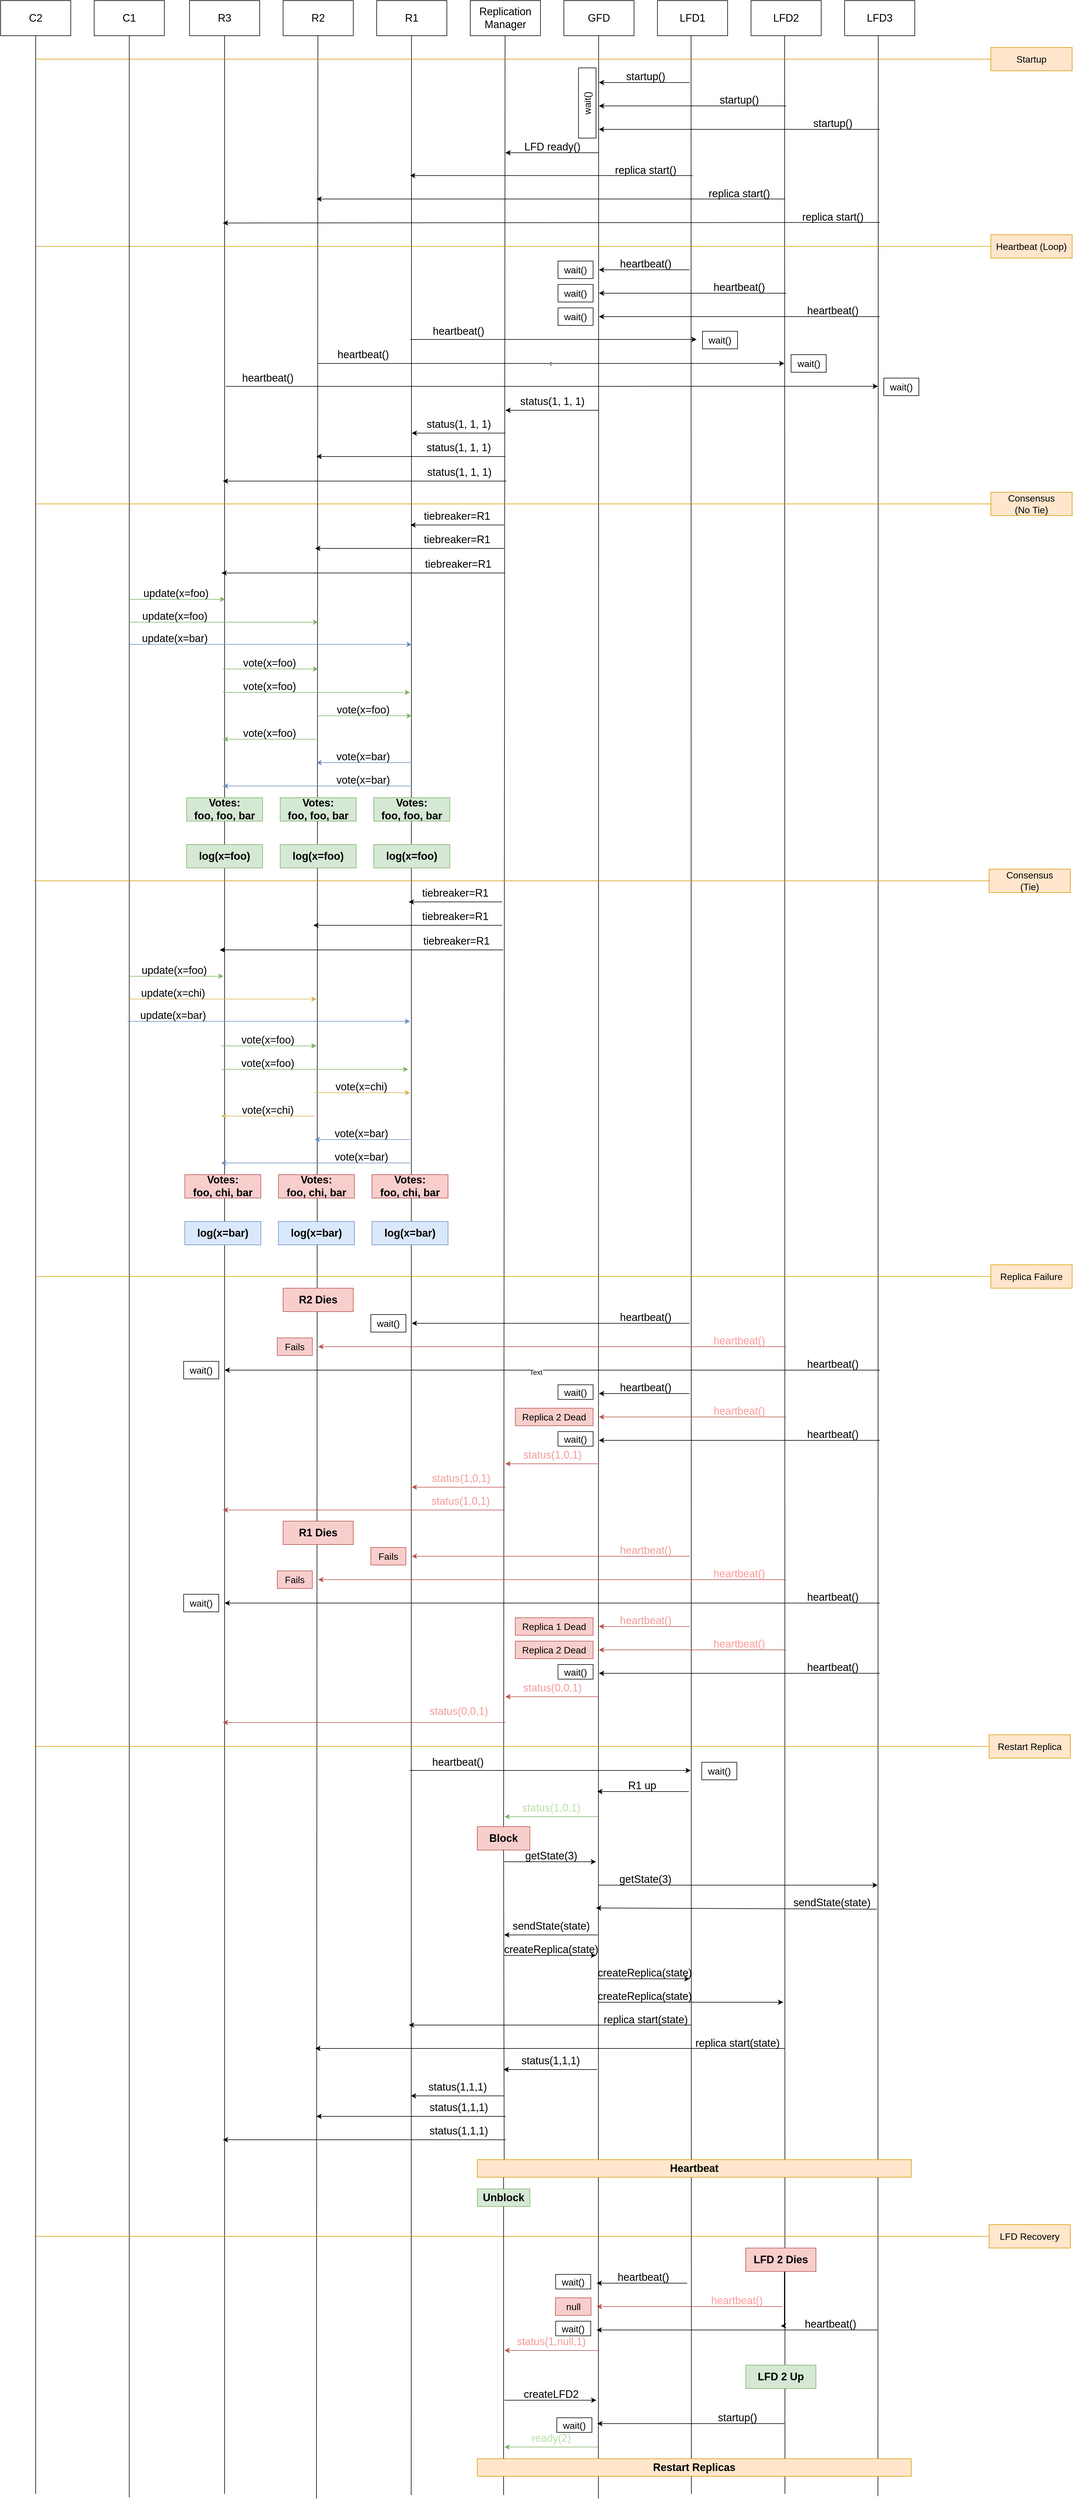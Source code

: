<mxfile version="12.4.2" type="google" pages="1"><diagram id="4Lc3n_UEBoej38_4-FV5" name="Page-1"><mxGraphModel dx="2204" dy="1228" grid="1" gridSize="10" guides="1" tooltips="1" connect="1" arrows="1" fold="1" page="1" pageScale="1" pageWidth="1100" pageHeight="3400" math="0" shadow="0"><root><mxCell id="0"/><mxCell id="1" parent="0"/><mxCell id="1zdCDjWUXC8OjDxojSh9-1" value="&lt;font style=&quot;font-size: 18px&quot;&gt;R3&lt;/font&gt;" style="rounded=0;whiteSpace=wrap;html=1;" parent="1" vertex="1"><mxGeometry x="503" y="20" width="120" height="60" as="geometry"/></mxCell><mxCell id="1zdCDjWUXC8OjDxojSh9-2" value="&lt;font style=&quot;font-size: 18px&quot;&gt;R2&lt;/font&gt;" style="rounded=0;whiteSpace=wrap;html=1;" parent="1" vertex="1"><mxGeometry x="663" y="20" width="120" height="60" as="geometry"/></mxCell><mxCell id="1zdCDjWUXC8OjDxojSh9-3" value="&lt;font style=&quot;font-size: 18px&quot;&gt;R1&lt;/font&gt;" style="rounded=0;whiteSpace=wrap;html=1;" parent="1" vertex="1"><mxGeometry x="823" y="20" width="120" height="60" as="geometry"/></mxCell><mxCell id="1zdCDjWUXC8OjDxojSh9-4" value="&lt;font style=&quot;font-size: 18px&quot;&gt;Replication Manager&lt;/font&gt;" style="rounded=0;whiteSpace=wrap;html=1;" parent="1" vertex="1"><mxGeometry x="983" y="20" width="120" height="60" as="geometry"/></mxCell><mxCell id="1zdCDjWUXC8OjDxojSh9-5" value="&lt;font style=&quot;font-size: 18px&quot;&gt;GFD&lt;/font&gt;" style="rounded=0;whiteSpace=wrap;html=1;" parent="1" vertex="1"><mxGeometry x="1143" y="20" width="120" height="60" as="geometry"/></mxCell><mxCell id="1zdCDjWUXC8OjDxojSh9-6" value="&lt;span style=&quot;font-size: 18px ; white-space: normal&quot;&gt;LFD3&lt;/span&gt;" style="rounded=0;whiteSpace=wrap;html=1;" parent="1" vertex="1"><mxGeometry x="1623" y="20" width="120" height="60" as="geometry"/></mxCell><mxCell id="1zdCDjWUXC8OjDxojSh9-7" value="&lt;span style=&quot;font-size: 18px ; white-space: normal&quot;&gt;LFD2&lt;/span&gt;" style="rounded=0;whiteSpace=wrap;html=1;" parent="1" vertex="1"><mxGeometry x="1463" y="20" width="120" height="60" as="geometry"/></mxCell><mxCell id="1zdCDjWUXC8OjDxojSh9-8" value="&lt;span style=&quot;font-size: 18px ; white-space: normal&quot;&gt;LFD1&lt;/span&gt;" style="rounded=0;whiteSpace=wrap;html=1;" parent="1" vertex="1"><mxGeometry x="1303" y="20" width="120" height="60" as="geometry"/></mxCell><mxCell id="1zdCDjWUXC8OjDxojSh9-9" value="" style="endArrow=none;html=1;entryX=0.5;entryY=1;entryDx=0;entryDy=0;" parent="1" target="1zdCDjWUXC8OjDxojSh9-1" edge="1"><mxGeometry width="50" height="50" relative="1" as="geometry"><mxPoint x="563" y="4280" as="sourcePoint"/><mxPoint x="553" y="100" as="targetPoint"/></mxGeometry></mxCell><mxCell id="1zdCDjWUXC8OjDxojSh9-10" value="" style="endArrow=none;html=1;entryX=0.5;entryY=1;entryDx=0;entryDy=0;" parent="1" edge="1"><mxGeometry width="50" height="50" relative="1" as="geometry"><mxPoint x="720" y="4288" as="sourcePoint"/><mxPoint x="722.5" y="80" as="targetPoint"/></mxGeometry></mxCell><mxCell id="1zdCDjWUXC8OjDxojSh9-11" value="" style="endArrow=none;html=1;entryX=0.5;entryY=1;entryDx=0;entryDy=0;" parent="1" edge="1"><mxGeometry width="50" height="50" relative="1" as="geometry"><mxPoint x="882" y="4282" as="sourcePoint"/><mxPoint x="882.5" y="80" as="targetPoint"/></mxGeometry></mxCell><mxCell id="1zdCDjWUXC8OjDxojSh9-12" value="" style="endArrow=none;html=1;entryX=0.5;entryY=1;entryDx=0;entryDy=0;" parent="1" source="WIv6OQ_lA7d6wWLx6Cbn-166" edge="1"><mxGeometry width="50" height="50" relative="1" as="geometry"><mxPoint x="1042" y="2400" as="sourcePoint"/><mxPoint x="1042.5" y="80" as="targetPoint"/></mxGeometry></mxCell><mxCell id="1zdCDjWUXC8OjDxojSh9-13" value="" style="endArrow=none;html=1;entryX=0.5;entryY=1;entryDx=0;entryDy=0;" parent="1" edge="1"><mxGeometry width="50" height="50" relative="1" as="geometry"><mxPoint x="1202" y="4288" as="sourcePoint"/><mxPoint x="1202.5" y="80" as="targetPoint"/></mxGeometry></mxCell><mxCell id="1zdCDjWUXC8OjDxojSh9-14" value="" style="endArrow=none;html=1;entryX=0.5;entryY=1;entryDx=0;entryDy=0;" parent="1" edge="1"><mxGeometry width="50" height="50" relative="1" as="geometry"><mxPoint x="1361" y="4280" as="sourcePoint"/><mxPoint x="1360.5" y="80" as="targetPoint"/></mxGeometry></mxCell><mxCell id="1zdCDjWUXC8OjDxojSh9-15" value="" style="endArrow=none;html=1;entryX=0.5;entryY=1;entryDx=0;entryDy=0;" parent="1" edge="1"><mxGeometry width="50" height="50" relative="1" as="geometry"><mxPoint x="1521" y="4280" as="sourcePoint"/><mxPoint x="1520.5" y="80" as="targetPoint"/></mxGeometry></mxCell><mxCell id="1zdCDjWUXC8OjDxojSh9-16" value="" style="endArrow=none;html=1;entryX=0.5;entryY=1;entryDx=0;entryDy=0;" parent="1" edge="1"><mxGeometry width="50" height="50" relative="1" as="geometry"><mxPoint x="1680" y="4284" as="sourcePoint"/><mxPoint x="1680.5" y="80" as="targetPoint"/></mxGeometry></mxCell><mxCell id="1zdCDjWUXC8OjDxojSh9-17" value="" style="endArrow=classic;html=1;" parent="1" edge="1"><mxGeometry width="50" height="50" relative="1" as="geometry"><mxPoint x="1358" y="160" as="sourcePoint"/><mxPoint x="1203" y="160" as="targetPoint"/></mxGeometry></mxCell><mxCell id="1zdCDjWUXC8OjDxojSh9-18" value="" style="endArrow=classic;html=1;" parent="1" edge="1"><mxGeometry width="50" height="50" relative="1" as="geometry"><mxPoint x="1523" y="200" as="sourcePoint"/><mxPoint x="1203" y="200" as="targetPoint"/></mxGeometry></mxCell><mxCell id="1zdCDjWUXC8OjDxojSh9-19" value="" style="endArrow=classic;html=1;" parent="1" edge="1"><mxGeometry width="50" height="50" relative="1" as="geometry"><mxPoint x="1683" y="240" as="sourcePoint"/><mxPoint x="1203" y="240" as="targetPoint"/></mxGeometry></mxCell><mxCell id="1zdCDjWUXC8OjDxojSh9-21" value="&lt;font style=&quot;font-size: 18px&quot;&gt;startup()&lt;/font&gt;" style="text;html=1;strokeColor=none;fillColor=none;align=center;verticalAlign=middle;whiteSpace=wrap;rounded=0;" parent="1" vertex="1"><mxGeometry x="1263" y="140" width="40" height="20" as="geometry"/></mxCell><mxCell id="1zdCDjWUXC8OjDxojSh9-25" value="&lt;font style=&quot;font-size: 18px&quot;&gt;startup()&lt;/font&gt;" style="text;html=1;strokeColor=none;fillColor=none;align=center;verticalAlign=middle;whiteSpace=wrap;rounded=0;" parent="1" vertex="1"><mxGeometry x="1423" y="180" width="40" height="20" as="geometry"/></mxCell><mxCell id="1zdCDjWUXC8OjDxojSh9-26" value="&lt;font style=&quot;font-size: 18px&quot;&gt;startup()&lt;/font&gt;" style="text;html=1;strokeColor=none;fillColor=none;align=center;verticalAlign=middle;whiteSpace=wrap;rounded=0;" parent="1" vertex="1"><mxGeometry x="1583" y="220" width="40" height="20" as="geometry"/></mxCell><mxCell id="1zdCDjWUXC8OjDxojSh9-31" value="" style="endArrow=classic;html=1;" parent="1" edge="1"><mxGeometry width="50" height="50" relative="1" as="geometry"><mxPoint x="1203" y="280" as="sourcePoint"/><mxPoint x="1043" y="280" as="targetPoint"/></mxGeometry></mxCell><mxCell id="1zdCDjWUXC8OjDxojSh9-32" value="&lt;font style=&quot;font-size: 18px&quot;&gt;LFD ready()&lt;br&gt;&lt;/font&gt;" style="text;html=1;strokeColor=none;fillColor=none;align=center;verticalAlign=middle;whiteSpace=wrap;rounded=0;" parent="1" vertex="1"><mxGeometry x="1073.5" y="260" width="99" height="20" as="geometry"/></mxCell><mxCell id="WIv6OQ_lA7d6wWLx6Cbn-3" value="" style="endArrow=classic;html=1;" parent="1" edge="1"><mxGeometry width="50" height="50" relative="1" as="geometry"><mxPoint x="1358" y="480" as="sourcePoint"/><mxPoint x="1203" y="480" as="targetPoint"/></mxGeometry></mxCell><mxCell id="WIv6OQ_lA7d6wWLx6Cbn-4" value="" style="endArrow=classic;html=1;" parent="1" edge="1"><mxGeometry width="50" height="50" relative="1" as="geometry"><mxPoint x="1523" y="520" as="sourcePoint"/><mxPoint x="1203" y="520" as="targetPoint"/></mxGeometry></mxCell><mxCell id="WIv6OQ_lA7d6wWLx6Cbn-5" value="" style="endArrow=classic;html=1;" parent="1" edge="1"><mxGeometry width="50" height="50" relative="1" as="geometry"><mxPoint x="1683" y="560" as="sourcePoint"/><mxPoint x="1203" y="560" as="targetPoint"/></mxGeometry></mxCell><mxCell id="WIv6OQ_lA7d6wWLx6Cbn-6" value="&lt;font style=&quot;font-size: 18px&quot;&gt;heartbeat()&lt;/font&gt;" style="text;html=1;strokeColor=none;fillColor=none;align=center;verticalAlign=middle;whiteSpace=wrap;rounded=0;" parent="1" vertex="1"><mxGeometry x="1243" y="460" width="80" height="20" as="geometry"/></mxCell><mxCell id="WIv6OQ_lA7d6wWLx6Cbn-7" value="&lt;font style=&quot;font-size: 18px&quot;&gt;heartbeat()&lt;/font&gt;" style="text;html=1;strokeColor=none;fillColor=none;align=center;verticalAlign=middle;whiteSpace=wrap;rounded=0;" parent="1" vertex="1"><mxGeometry x="1403" y="500" width="80" height="20" as="geometry"/></mxCell><mxCell id="WIv6OQ_lA7d6wWLx6Cbn-8" value="&lt;font style=&quot;font-size: 18px&quot;&gt;heartbeat()&lt;/font&gt;" style="text;html=1;strokeColor=none;fillColor=none;align=center;verticalAlign=middle;whiteSpace=wrap;rounded=0;" parent="1" vertex="1"><mxGeometry x="1563" y="540" width="80" height="20" as="geometry"/></mxCell><mxCell id="WIv6OQ_lA7d6wWLx6Cbn-9" value="&lt;font style=&quot;font-size: 16px&quot;&gt;wait()&lt;/font&gt;" style="rounded=0;whiteSpace=wrap;html=1;rotation=-90;" parent="1" vertex="1"><mxGeometry x="1123" y="180" width="120" height="30" as="geometry"/></mxCell><mxCell id="WIv6OQ_lA7d6wWLx6Cbn-10" value="&lt;font style=&quot;font-size: 16px&quot;&gt;wait()&lt;/font&gt;" style="rounded=0;whiteSpace=wrap;html=1;rotation=0;" parent="1" vertex="1"><mxGeometry x="1133" y="465" width="60" height="30" as="geometry"/></mxCell><mxCell id="WIv6OQ_lA7d6wWLx6Cbn-11" value="&lt;font style=&quot;font-size: 16px&quot;&gt;wait()&lt;/font&gt;" style="rounded=0;whiteSpace=wrap;html=1;rotation=0;" parent="1" vertex="1"><mxGeometry x="1133" y="505" width="60" height="30" as="geometry"/></mxCell><mxCell id="WIv6OQ_lA7d6wWLx6Cbn-12" value="&lt;font style=&quot;font-size: 16px&quot;&gt;wait()&lt;/font&gt;" style="rounded=0;whiteSpace=wrap;html=1;rotation=0;" parent="1" vertex="1"><mxGeometry x="1133" y="545" width="60" height="30" as="geometry"/></mxCell><mxCell id="WIv6OQ_lA7d6wWLx6Cbn-13" value="" style="endArrow=classic;html=1;" parent="1" edge="1"><mxGeometry width="50" height="50" relative="1" as="geometry"><mxPoint x="880.5" y="599" as="sourcePoint"/><mxPoint x="1370" y="599" as="targetPoint"/></mxGeometry></mxCell><mxCell id="WIv6OQ_lA7d6wWLx6Cbn-14" value="r" style="endArrow=classic;html=1;" parent="1" edge="1"><mxGeometry width="50" height="50" relative="1" as="geometry"><mxPoint x="722" y="640" as="sourcePoint"/><mxPoint x="1520" y="640" as="targetPoint"/></mxGeometry></mxCell><mxCell id="WIv6OQ_lA7d6wWLx6Cbn-15" value="" style="endArrow=classic;html=1;" parent="1" edge="1"><mxGeometry width="50" height="50" relative="1" as="geometry"><mxPoint x="564.5" y="679.17" as="sourcePoint"/><mxPoint x="1680" y="679" as="targetPoint"/></mxGeometry></mxCell><mxCell id="WIv6OQ_lA7d6wWLx6Cbn-16" value="&lt;font style=&quot;font-size: 18px&quot;&gt;heartbeat()&lt;/font&gt;" style="text;html=1;strokeColor=none;fillColor=none;align=center;verticalAlign=middle;whiteSpace=wrap;rounded=0;" parent="1" vertex="1"><mxGeometry x="923" y="575" width="80" height="20" as="geometry"/></mxCell><mxCell id="WIv6OQ_lA7d6wWLx6Cbn-17" value="&lt;font style=&quot;font-size: 18px&quot;&gt;heartbeat()&lt;/font&gt;" style="text;html=1;strokeColor=none;fillColor=none;align=center;verticalAlign=middle;whiteSpace=wrap;rounded=0;" parent="1" vertex="1"><mxGeometry x="760" y="615" width="80" height="20" as="geometry"/></mxCell><mxCell id="WIv6OQ_lA7d6wWLx6Cbn-18" value="&lt;font style=&quot;font-size: 18px&quot;&gt;heartbeat()&lt;/font&gt;" style="text;html=1;strokeColor=none;fillColor=none;align=center;verticalAlign=middle;whiteSpace=wrap;rounded=0;" parent="1" vertex="1"><mxGeometry x="597" y="655" width="80" height="20" as="geometry"/></mxCell><mxCell id="WIv6OQ_lA7d6wWLx6Cbn-19" value="&lt;font style=&quot;font-size: 16px&quot;&gt;wait()&lt;/font&gt;" style="rounded=0;whiteSpace=wrap;html=1;rotation=0;" parent="1" vertex="1"><mxGeometry x="1380" y="585" width="60" height="30" as="geometry"/></mxCell><mxCell id="WIv6OQ_lA7d6wWLx6Cbn-20" value="&lt;font style=&quot;font-size: 16px&quot;&gt;wait()&lt;/font&gt;" style="rounded=0;whiteSpace=wrap;html=1;rotation=0;" parent="1" vertex="1"><mxGeometry x="1531.5" y="625" width="60" height="30" as="geometry"/></mxCell><mxCell id="WIv6OQ_lA7d6wWLx6Cbn-21" value="&lt;font style=&quot;font-size: 16px&quot;&gt;wait()&lt;/font&gt;" style="rounded=0;whiteSpace=wrap;html=1;rotation=0;" parent="1" vertex="1"><mxGeometry x="1690" y="665" width="60" height="30" as="geometry"/></mxCell><mxCell id="WIv6OQ_lA7d6wWLx6Cbn-22" value="" style="endArrow=none;html=1;fillColor=#ffe6cc;strokeColor=#d79b00;" parent="1" edge="1"><mxGeometry width="50" height="50" relative="1" as="geometry"><mxPoint x="240" y="120" as="sourcePoint"/><mxPoint x="1873" y="120" as="targetPoint"/></mxGeometry></mxCell><mxCell id="WIv6OQ_lA7d6wWLx6Cbn-24" value="&lt;font style=&quot;font-size: 16px&quot;&gt;Startup&lt;/font&gt;" style="rounded=0;whiteSpace=wrap;html=1;rotation=0;fillColor=#ffe6cc;strokeColor=#d79b00;" parent="1" vertex="1"><mxGeometry x="1873" y="100" width="139" height="40" as="geometry"/></mxCell><mxCell id="WIv6OQ_lA7d6wWLx6Cbn-25" value="" style="endArrow=none;html=1;fillColor=#ffe6cc;strokeColor=#d79b00;" parent="1" edge="1"><mxGeometry width="50" height="50" relative="1" as="geometry"><mxPoint x="240" y="440" as="sourcePoint"/><mxPoint x="1873" y="440" as="targetPoint"/></mxGeometry></mxCell><mxCell id="WIv6OQ_lA7d6wWLx6Cbn-26" value="&lt;font style=&quot;font-size: 16px&quot;&gt;Heartbeat (Loop)&lt;/font&gt;" style="rounded=0;whiteSpace=wrap;html=1;rotation=0;fillColor=#ffe6cc;strokeColor=#d79b00;" parent="1" vertex="1"><mxGeometry x="1873" y="420" width="139" height="40" as="geometry"/></mxCell><mxCell id="WIv6OQ_lA7d6wWLx6Cbn-27" value="&lt;font style=&quot;font-size: 18px&quot;&gt;status(1, 1, 1)&lt;br&gt;&lt;/font&gt;" style="text;html=1;strokeColor=none;fillColor=none;align=center;verticalAlign=middle;whiteSpace=wrap;rounded=0;" parent="1" vertex="1"><mxGeometry x="1053.5" y="695" width="139" height="20" as="geometry"/></mxCell><mxCell id="WIv6OQ_lA7d6wWLx6Cbn-28" value="" style="endArrow=classic;html=1;" parent="1" edge="1"><mxGeometry width="50" height="50" relative="1" as="geometry"><mxPoint x="1203" y="720" as="sourcePoint"/><mxPoint x="1043" y="720" as="targetPoint"/></mxGeometry></mxCell><mxCell id="WIv6OQ_lA7d6wWLx6Cbn-29" value="&lt;font style=&quot;font-size: 18px&quot;&gt;C1&lt;/font&gt;" style="rounded=0;whiteSpace=wrap;html=1;" parent="1" vertex="1"><mxGeometry x="340" y="20" width="120" height="60" as="geometry"/></mxCell><mxCell id="WIv6OQ_lA7d6wWLx6Cbn-30" value="" style="endArrow=none;html=1;entryX=0.5;entryY=1;entryDx=0;entryDy=0;" parent="1" target="WIv6OQ_lA7d6wWLx6Cbn-29" edge="1"><mxGeometry width="50" height="50" relative="1" as="geometry"><mxPoint x="400" y="4286" as="sourcePoint"/><mxPoint x="390" y="100" as="targetPoint"/></mxGeometry></mxCell><mxCell id="WIv6OQ_lA7d6wWLx6Cbn-31" value="&lt;font style=&quot;font-size: 18px&quot;&gt;C2&lt;br&gt;&lt;/font&gt;" style="rounded=0;whiteSpace=wrap;html=1;" parent="1" vertex="1"><mxGeometry x="180" y="20" width="120" height="60" as="geometry"/></mxCell><mxCell id="WIv6OQ_lA7d6wWLx6Cbn-32" value="" style="endArrow=none;html=1;entryX=0.5;entryY=1;entryDx=0;entryDy=0;" parent="1" target="WIv6OQ_lA7d6wWLx6Cbn-31" edge="1"><mxGeometry width="50" height="50" relative="1" as="geometry"><mxPoint x="240" y="4280" as="sourcePoint"/><mxPoint x="230" y="100" as="targetPoint"/></mxGeometry></mxCell><mxCell id="WIv6OQ_lA7d6wWLx6Cbn-33" value="" style="endArrow=classic;html=1;fillColor=#d5e8d4;strokeColor=#82b366;" parent="1" edge="1"><mxGeometry width="50" height="50" relative="1" as="geometry"><mxPoint x="401" y="1043" as="sourcePoint"/><mxPoint x="564" y="1043" as="targetPoint"/></mxGeometry></mxCell><mxCell id="WIv6OQ_lA7d6wWLx6Cbn-34" value="" style="endArrow=classic;html=1;fillColor=#d5e8d4;strokeColor=#82b366;" parent="1" edge="1"><mxGeometry width="50" height="50" relative="1" as="geometry"><mxPoint x="400" y="1082" as="sourcePoint"/><mxPoint x="723" y="1082" as="targetPoint"/></mxGeometry></mxCell><mxCell id="WIv6OQ_lA7d6wWLx6Cbn-35" value="" style="endArrow=classic;html=1;fillColor=#dae8fc;strokeColor=#6c8ebf;" parent="1" edge="1"><mxGeometry width="50" height="50" relative="1" as="geometry"><mxPoint x="400" y="1120" as="sourcePoint"/><mxPoint x="883" y="1120" as="targetPoint"/></mxGeometry></mxCell><mxCell id="WIv6OQ_lA7d6wWLx6Cbn-39" value="" style="endArrow=none;html=1;fillColor=#ffe6cc;strokeColor=#d79b00;" parent="1" edge="1"><mxGeometry width="50" height="50" relative="1" as="geometry"><mxPoint x="240" y="880" as="sourcePoint"/><mxPoint x="1873" y="880" as="targetPoint"/></mxGeometry></mxCell><mxCell id="WIv6OQ_lA7d6wWLx6Cbn-40" value="&lt;font style=&quot;font-size: 16px&quot;&gt;Consensus &lt;br&gt;(No Tie)&lt;/font&gt;" style="rounded=0;whiteSpace=wrap;html=1;rotation=0;fillColor=#ffe6cc;strokeColor=#d79b00;" parent="1" vertex="1"><mxGeometry x="1873" y="860" width="139" height="40" as="geometry"/></mxCell><mxCell id="WIv6OQ_lA7d6wWLx6Cbn-41" value="&lt;font style=&quot;font-size: 18px&quot;&gt;update(x=foo)&lt;/font&gt;" style="text;html=1;strokeColor=none;fillColor=none;align=center;verticalAlign=middle;whiteSpace=wrap;rounded=0;" parent="1" vertex="1"><mxGeometry x="440" y="1023" width="80" height="20" as="geometry"/></mxCell><mxCell id="WIv6OQ_lA7d6wWLx6Cbn-42" value="&lt;font style=&quot;font-size: 18px&quot;&gt;update(x=foo)&lt;/font&gt;" style="text;html=1;strokeColor=none;fillColor=none;align=center;verticalAlign=middle;whiteSpace=wrap;rounded=0;" parent="1" vertex="1"><mxGeometry x="438" y="1062" width="80" height="20" as="geometry"/></mxCell><mxCell id="WIv6OQ_lA7d6wWLx6Cbn-43" value="&lt;font style=&quot;font-size: 18px&quot;&gt;update(x=bar)&lt;/font&gt;" style="text;html=1;strokeColor=none;fillColor=none;align=center;verticalAlign=middle;whiteSpace=wrap;rounded=0;" parent="1" vertex="1"><mxGeometry x="438" y="1100" width="80" height="20" as="geometry"/></mxCell><mxCell id="WIv6OQ_lA7d6wWLx6Cbn-73" value="" style="endArrow=none;html=1;fillColor=#ffe6cc;strokeColor=#d79b00;" parent="1" edge="1"><mxGeometry width="50" height="50" relative="1" as="geometry"><mxPoint x="650" y="2200" as="sourcePoint"/><mxPoint x="1873.0" y="2200" as="targetPoint"/></mxGeometry></mxCell><mxCell id="WIv6OQ_lA7d6wWLx6Cbn-74" value="&lt;font style=&quot;font-size: 16px&quot;&gt;Replica Failure&lt;br&gt;&lt;/font&gt;" style="rounded=0;whiteSpace=wrap;html=1;rotation=0;fillColor=#ffe6cc;strokeColor=#d79b00;" parent="1" vertex="1"><mxGeometry x="1873" y="2180" width="139" height="40" as="geometry"/></mxCell><mxCell id="WIv6OQ_lA7d6wWLx6Cbn-75" value="" style="endArrow=none;html=1;fillColor=#ffe6cc;strokeColor=#d79b00;" parent="1" edge="1"><mxGeometry width="50" height="50" relative="1" as="geometry"><mxPoint x="240" y="2200" as="sourcePoint"/><mxPoint x="663" y="2200" as="targetPoint"/></mxGeometry></mxCell><mxCell id="WIv6OQ_lA7d6wWLx6Cbn-76" value="" style="endArrow=classic;html=1;" parent="1" edge="1"><mxGeometry width="50" height="50" relative="1" as="geometry"><mxPoint x="1358" y="2280" as="sourcePoint"/><mxPoint x="883" y="2280" as="targetPoint"/></mxGeometry></mxCell><mxCell id="WIv6OQ_lA7d6wWLx6Cbn-77" value="" style="endArrow=classic;html=1;fillColor=#f8cecc;strokeColor=#b85450;" parent="1" edge="1"><mxGeometry width="50" height="50" relative="1" as="geometry"><mxPoint x="1523" y="2320" as="sourcePoint"/><mxPoint x="723" y="2320" as="targetPoint"/></mxGeometry></mxCell><mxCell id="WIv6OQ_lA7d6wWLx6Cbn-78" value="" style="endArrow=classic;html=1;" parent="1" edge="1"><mxGeometry width="50" height="50" relative="1" as="geometry"><mxPoint x="1683.0" y="2360" as="sourcePoint"/><mxPoint x="563" y="2360" as="targetPoint"/></mxGeometry></mxCell><mxCell id="v6ZVhsoao5KnkvdcbdS5-37" value="Text" style="text;html=1;align=center;verticalAlign=middle;resizable=0;points=[];;labelBackgroundColor=#ffffff;" parent="WIv6OQ_lA7d6wWLx6Cbn-78" vertex="1" connectable="0"><mxGeometry x="0.048" y="4" relative="1" as="geometry"><mxPoint x="-1" as="offset"/></mxGeometry></mxCell><mxCell id="WIv6OQ_lA7d6wWLx6Cbn-79" value="&lt;font style=&quot;font-size: 18px&quot;&gt;heartbeat()&lt;/font&gt;" style="text;html=1;strokeColor=none;fillColor=none;align=center;verticalAlign=middle;whiteSpace=wrap;rounded=0;" parent="1" vertex="1"><mxGeometry x="1243" y="2260" width="80" height="20" as="geometry"/></mxCell><mxCell id="WIv6OQ_lA7d6wWLx6Cbn-80" value="&lt;font style=&quot;font-size: 18px&quot; color=&quot;#ff9999&quot;&gt;heartbeat()&lt;/font&gt;" style="text;html=1;strokeColor=none;fillColor=none;align=center;verticalAlign=middle;whiteSpace=wrap;rounded=0;" parent="1" vertex="1"><mxGeometry x="1403" y="2300" width="80" height="20" as="geometry"/></mxCell><mxCell id="WIv6OQ_lA7d6wWLx6Cbn-81" value="&lt;font style=&quot;font-size: 18px&quot;&gt;heartbeat()&lt;/font&gt;" style="text;html=1;strokeColor=none;fillColor=none;align=center;verticalAlign=middle;whiteSpace=wrap;rounded=0;" parent="1" vertex="1"><mxGeometry x="1563" y="2340" width="80" height="20" as="geometry"/></mxCell><mxCell id="WIv6OQ_lA7d6wWLx6Cbn-82" value="&lt;font style=&quot;font-size: 16px&quot;&gt;wait()&lt;/font&gt;" style="rounded=0;whiteSpace=wrap;html=1;rotation=0;" parent="1" vertex="1"><mxGeometry x="813" y="2265" width="60" height="30" as="geometry"/></mxCell><mxCell id="WIv6OQ_lA7d6wWLx6Cbn-83" value="&lt;font style=&quot;font-size: 16px&quot;&gt;Fails&lt;/font&gt;" style="rounded=0;whiteSpace=wrap;html=1;rotation=0;fillColor=#f8cecc;strokeColor=#b85450;" parent="1" vertex="1"><mxGeometry x="653" y="2305" width="60" height="30" as="geometry"/></mxCell><mxCell id="WIv6OQ_lA7d6wWLx6Cbn-84" value="&lt;font style=&quot;font-size: 16px&quot;&gt;wait()&lt;/font&gt;" style="rounded=0;whiteSpace=wrap;html=1;rotation=0;" parent="1" vertex="1"><mxGeometry x="493" y="2345" width="60" height="30" as="geometry"/></mxCell><mxCell id="WIv6OQ_lA7d6wWLx6Cbn-85" value="" style="endArrow=classic;html=1;" parent="1" edge="1"><mxGeometry width="50" height="50" relative="1" as="geometry"><mxPoint x="1358" y="2400" as="sourcePoint"/><mxPoint x="1203" y="2400" as="targetPoint"/></mxGeometry></mxCell><mxCell id="WIv6OQ_lA7d6wWLx6Cbn-86" value="" style="endArrow=classic;html=1;fillColor=#f8cecc;strokeColor=#b85450;" parent="1" edge="1"><mxGeometry width="50" height="50" relative="1" as="geometry"><mxPoint x="1523" y="2440" as="sourcePoint"/><mxPoint x="1203" y="2440" as="targetPoint"/></mxGeometry></mxCell><mxCell id="WIv6OQ_lA7d6wWLx6Cbn-87" value="" style="endArrow=classic;html=1;" parent="1" edge="1"><mxGeometry width="50" height="50" relative="1" as="geometry"><mxPoint x="1683.0" y="2480" as="sourcePoint"/><mxPoint x="1203" y="2480" as="targetPoint"/></mxGeometry></mxCell><mxCell id="WIv6OQ_lA7d6wWLx6Cbn-88" value="&lt;font style=&quot;font-size: 18px&quot;&gt;heartbeat()&lt;/font&gt;" style="text;html=1;strokeColor=none;fillColor=none;align=center;verticalAlign=middle;whiteSpace=wrap;rounded=0;" parent="1" vertex="1"><mxGeometry x="1243" y="2380" width="80" height="20" as="geometry"/></mxCell><mxCell id="WIv6OQ_lA7d6wWLx6Cbn-89" value="&lt;font style=&quot;font-size: 18px&quot; color=&quot;#ff9999&quot;&gt;heartbeat()&lt;/font&gt;" style="text;html=1;strokeColor=none;fillColor=none;align=center;verticalAlign=middle;whiteSpace=wrap;rounded=0;" parent="1" vertex="1"><mxGeometry x="1403" y="2420" width="80" height="20" as="geometry"/></mxCell><mxCell id="WIv6OQ_lA7d6wWLx6Cbn-90" value="&lt;font style=&quot;font-size: 18px&quot;&gt;heartbeat()&lt;/font&gt;" style="text;html=1;strokeColor=none;fillColor=none;align=center;verticalAlign=middle;whiteSpace=wrap;rounded=0;" parent="1" vertex="1"><mxGeometry x="1563" y="2460" width="80" height="20" as="geometry"/></mxCell><mxCell id="WIv6OQ_lA7d6wWLx6Cbn-91" value="&lt;font style=&quot;font-size: 16px&quot;&gt;wait()&lt;/font&gt;" style="rounded=0;whiteSpace=wrap;html=1;rotation=0;" parent="1" vertex="1"><mxGeometry x="1133" y="2385" width="60" height="25" as="geometry"/></mxCell><mxCell id="WIv6OQ_lA7d6wWLx6Cbn-92" value="&lt;font style=&quot;font-size: 16px&quot;&gt;Replica 2 Dead&lt;/font&gt;" style="rounded=0;whiteSpace=wrap;html=1;rotation=0;fillColor=#f8cecc;strokeColor=#b85450;" parent="1" vertex="1"><mxGeometry x="1060" y="2425" width="133" height="30" as="geometry"/></mxCell><mxCell id="WIv6OQ_lA7d6wWLx6Cbn-93" value="&lt;font style=&quot;font-size: 16px&quot;&gt;wait()&lt;/font&gt;" style="rounded=0;whiteSpace=wrap;html=1;rotation=0;" parent="1" vertex="1"><mxGeometry x="1133" y="2465" width="60" height="25" as="geometry"/></mxCell><mxCell id="WIv6OQ_lA7d6wWLx6Cbn-94" value="&lt;font style=&quot;font-size: 18px&quot;&gt;&lt;font color=&quot;#f19c99&quot;&gt;status(1,0,1)&lt;/font&gt;&lt;br&gt;&lt;/font&gt;" style="text;html=1;strokeColor=none;fillColor=none;align=center;verticalAlign=middle;whiteSpace=wrap;rounded=0;" parent="1" vertex="1"><mxGeometry x="1053.5" y="2495" width="139" height="20" as="geometry"/></mxCell><mxCell id="WIv6OQ_lA7d6wWLx6Cbn-95" value="" style="endArrow=classic;html=1;fillColor=#f8cecc;strokeColor=#b85450;" parent="1" edge="1"><mxGeometry width="50" height="50" relative="1" as="geometry"><mxPoint x="1203" y="2520" as="sourcePoint"/><mxPoint x="1043" y="2520" as="targetPoint"/></mxGeometry></mxCell><mxCell id="WIv6OQ_lA7d6wWLx6Cbn-98" value="" style="endArrow=classic;html=1;" parent="1" edge="1"><mxGeometry width="50" height="50" relative="1" as="geometry"><mxPoint x="1361" y="3479" as="sourcePoint"/><mxPoint x="878" y="3479" as="targetPoint"/></mxGeometry></mxCell><mxCell id="WIv6OQ_lA7d6wWLx6Cbn-99" value="&lt;font style=&quot;font-size: 18px&quot;&gt;replica start(state)&lt;br&gt;&lt;/font&gt;" style="text;html=1;strokeColor=none;fillColor=none;align=center;verticalAlign=middle;whiteSpace=wrap;rounded=0;" parent="1" vertex="1"><mxGeometry x="1208.5" y="3460" width="148" height="20" as="geometry"/></mxCell><mxCell id="WIv6OQ_lA7d6wWLx6Cbn-112" value="" style="endArrow=classic;html=1;" parent="1" edge="1"><mxGeometry width="50" height="50" relative="1" as="geometry"><mxPoint x="1520" y="359" as="sourcePoint"/><mxPoint x="720" y="359" as="targetPoint"/></mxGeometry></mxCell><mxCell id="WIv6OQ_lA7d6wWLx6Cbn-113" value="&lt;font style=&quot;font-size: 18px&quot;&gt;replica start()&lt;br&gt;&lt;/font&gt;" style="text;html=1;strokeColor=none;fillColor=none;align=center;verticalAlign=middle;whiteSpace=wrap;rounded=0;" parent="1" vertex="1"><mxGeometry x="1388" y="340" width="110" height="20" as="geometry"/></mxCell><mxCell id="WIv6OQ_lA7d6wWLx6Cbn-114" value="" style="endArrow=classic;html=1;" parent="1" edge="1"><mxGeometry width="50" height="50" relative="1" as="geometry"><mxPoint x="1683" y="399" as="sourcePoint"/><mxPoint x="560" y="400" as="targetPoint"/></mxGeometry></mxCell><mxCell id="WIv6OQ_lA7d6wWLx6Cbn-115" value="&lt;font style=&quot;font-size: 18px&quot;&gt;replica start()&lt;br&gt;&lt;/font&gt;" style="text;html=1;strokeColor=none;fillColor=none;align=center;verticalAlign=middle;whiteSpace=wrap;rounded=0;" parent="1" vertex="1"><mxGeometry x="1548" y="380" width="110" height="20" as="geometry"/></mxCell><mxCell id="WIv6OQ_lA7d6wWLx6Cbn-116" value="" style="endArrow=classic;html=1;" parent="1" edge="1"><mxGeometry width="50" height="50" relative="1" as="geometry"><mxPoint x="1363" y="319" as="sourcePoint"/><mxPoint x="880" y="319" as="targetPoint"/></mxGeometry></mxCell><mxCell id="WIv6OQ_lA7d6wWLx6Cbn-117" value="&lt;font style=&quot;font-size: 18px&quot;&gt;replica start()&lt;br&gt;&lt;/font&gt;" style="text;html=1;strokeColor=none;fillColor=none;align=center;verticalAlign=middle;whiteSpace=wrap;rounded=0;" parent="1" vertex="1"><mxGeometry x="1228" y="300" width="110" height="20" as="geometry"/></mxCell><mxCell id="WIv6OQ_lA7d6wWLx6Cbn-118" value="&lt;b&gt;&lt;font style=&quot;font-size: 18px&quot;&gt;R1 Dies&lt;/font&gt;&lt;/b&gt;" style="rounded=0;whiteSpace=wrap;html=1;fillColor=#f8cecc;strokeColor=#b85450;" parent="1" vertex="1"><mxGeometry x="663" y="2618" width="120" height="40" as="geometry"/></mxCell><mxCell id="WIv6OQ_lA7d6wWLx6Cbn-119" value="" style="endArrow=classic;html=1;fillColor=#f8cecc;strokeColor=#b85450;" parent="1" edge="1"><mxGeometry width="50" height="50" relative="1" as="geometry"><mxPoint x="1358" y="2678" as="sourcePoint"/><mxPoint x="883" y="2678" as="targetPoint"/></mxGeometry></mxCell><mxCell id="WIv6OQ_lA7d6wWLx6Cbn-120" value="" style="endArrow=classic;html=1;fillColor=#f8cecc;strokeColor=#b85450;" parent="1" edge="1"><mxGeometry width="50" height="50" relative="1" as="geometry"><mxPoint x="1523" y="2718" as="sourcePoint"/><mxPoint x="723" y="2718" as="targetPoint"/></mxGeometry></mxCell><mxCell id="WIv6OQ_lA7d6wWLx6Cbn-121" value="" style="endArrow=classic;html=1;" parent="1" edge="1"><mxGeometry width="50" height="50" relative="1" as="geometry"><mxPoint x="1683.0" y="2758" as="sourcePoint"/><mxPoint x="563" y="2758" as="targetPoint"/></mxGeometry></mxCell><mxCell id="WIv6OQ_lA7d6wWLx6Cbn-122" value="&lt;font style=&quot;font-size: 18px&quot; color=&quot;#f19c99&quot;&gt;heartbeat()&lt;/font&gt;" style="text;html=1;strokeColor=none;fillColor=none;align=center;verticalAlign=middle;whiteSpace=wrap;rounded=0;" parent="1" vertex="1"><mxGeometry x="1243" y="2658" width="80" height="20" as="geometry"/></mxCell><mxCell id="WIv6OQ_lA7d6wWLx6Cbn-123" value="&lt;font style=&quot;font-size: 18px&quot; color=&quot;#ff9999&quot;&gt;heartbeat()&lt;/font&gt;" style="text;html=1;strokeColor=none;fillColor=none;align=center;verticalAlign=middle;whiteSpace=wrap;rounded=0;" parent="1" vertex="1"><mxGeometry x="1403" y="2698" width="80" height="20" as="geometry"/></mxCell><mxCell id="WIv6OQ_lA7d6wWLx6Cbn-124" value="&lt;font style=&quot;font-size: 18px&quot;&gt;heartbeat()&lt;/font&gt;" style="text;html=1;strokeColor=none;fillColor=none;align=center;verticalAlign=middle;whiteSpace=wrap;rounded=0;" parent="1" vertex="1"><mxGeometry x="1563" y="2738" width="80" height="20" as="geometry"/></mxCell><mxCell id="WIv6OQ_lA7d6wWLx6Cbn-125" value="&lt;font style=&quot;font-size: 16px&quot;&gt;Fails&lt;/font&gt;" style="rounded=0;whiteSpace=wrap;html=1;rotation=0;fillColor=#f8cecc;strokeColor=#b85450;" parent="1" vertex="1"><mxGeometry x="813" y="2663" width="60" height="30" as="geometry"/></mxCell><mxCell id="WIv6OQ_lA7d6wWLx6Cbn-126" value="&lt;font style=&quot;font-size: 16px&quot;&gt;Fails&lt;/font&gt;" style="rounded=0;whiteSpace=wrap;html=1;rotation=0;fillColor=#f8cecc;strokeColor=#b85450;" parent="1" vertex="1"><mxGeometry x="653" y="2703" width="60" height="30" as="geometry"/></mxCell><mxCell id="WIv6OQ_lA7d6wWLx6Cbn-127" value="&lt;font style=&quot;font-size: 16px&quot;&gt;wait()&lt;/font&gt;" style="rounded=0;whiteSpace=wrap;html=1;rotation=0;" parent="1" vertex="1"><mxGeometry x="493" y="2743" width="60" height="30" as="geometry"/></mxCell><mxCell id="WIv6OQ_lA7d6wWLx6Cbn-128" value="" style="endArrow=classic;html=1;fillColor=#f8cecc;strokeColor=#b85450;" parent="1" edge="1"><mxGeometry width="50" height="50" relative="1" as="geometry"><mxPoint x="1358" y="2798" as="sourcePoint"/><mxPoint x="1203" y="2798" as="targetPoint"/></mxGeometry></mxCell><mxCell id="WIv6OQ_lA7d6wWLx6Cbn-129" value="" style="endArrow=classic;html=1;fillColor=#f8cecc;strokeColor=#b85450;" parent="1" edge="1"><mxGeometry width="50" height="50" relative="1" as="geometry"><mxPoint x="1523" y="2838" as="sourcePoint"/><mxPoint x="1203" y="2838" as="targetPoint"/></mxGeometry></mxCell><mxCell id="WIv6OQ_lA7d6wWLx6Cbn-130" value="" style="endArrow=classic;html=1;" parent="1" edge="1"><mxGeometry width="50" height="50" relative="1" as="geometry"><mxPoint x="1683.0" y="2878" as="sourcePoint"/><mxPoint x="1203" y="2878" as="targetPoint"/></mxGeometry></mxCell><mxCell id="WIv6OQ_lA7d6wWLx6Cbn-131" value="&lt;font style=&quot;font-size: 18px&quot; color=&quot;#f19c99&quot;&gt;heartbeat()&lt;/font&gt;" style="text;html=1;strokeColor=none;fillColor=none;align=center;verticalAlign=middle;whiteSpace=wrap;rounded=0;" parent="1" vertex="1"><mxGeometry x="1243" y="2778" width="80" height="20" as="geometry"/></mxCell><mxCell id="WIv6OQ_lA7d6wWLx6Cbn-132" value="&lt;font style=&quot;font-size: 18px&quot; color=&quot;#ff9999&quot;&gt;heartbeat()&lt;/font&gt;" style="text;html=1;strokeColor=none;fillColor=none;align=center;verticalAlign=middle;whiteSpace=wrap;rounded=0;" parent="1" vertex="1"><mxGeometry x="1403" y="2818" width="80" height="20" as="geometry"/></mxCell><mxCell id="WIv6OQ_lA7d6wWLx6Cbn-133" value="&lt;font style=&quot;font-size: 18px&quot;&gt;heartbeat()&lt;/font&gt;" style="text;html=1;strokeColor=none;fillColor=none;align=center;verticalAlign=middle;whiteSpace=wrap;rounded=0;" parent="1" vertex="1"><mxGeometry x="1563" y="2858" width="80" height="20" as="geometry"/></mxCell><mxCell id="WIv6OQ_lA7d6wWLx6Cbn-135" value="&lt;font style=&quot;font-size: 16px&quot;&gt;Replica 2 Dead&lt;/font&gt;" style="rounded=0;whiteSpace=wrap;html=1;rotation=0;fillColor=#f8cecc;strokeColor=#b85450;" parent="1" vertex="1"><mxGeometry x="1060" y="2823" width="133" height="30" as="geometry"/></mxCell><mxCell id="WIv6OQ_lA7d6wWLx6Cbn-136" value="&lt;font style=&quot;font-size: 16px&quot;&gt;wait()&lt;/font&gt;" style="rounded=0;whiteSpace=wrap;html=1;rotation=0;" parent="1" vertex="1"><mxGeometry x="1133" y="2863" width="60" height="25" as="geometry"/></mxCell><mxCell id="WIv6OQ_lA7d6wWLx6Cbn-137" value="&lt;font style=&quot;font-size: 18px&quot;&gt;&lt;font color=&quot;#f19c99&quot;&gt;status(0,0,1)&lt;/font&gt;&lt;br&gt;&lt;/font&gt;" style="text;html=1;strokeColor=none;fillColor=none;align=center;verticalAlign=middle;whiteSpace=wrap;rounded=0;" parent="1" vertex="1"><mxGeometry x="1053.5" y="2893" width="139" height="20" as="geometry"/></mxCell><mxCell id="WIv6OQ_lA7d6wWLx6Cbn-138" value="" style="endArrow=classic;html=1;fillColor=#f8cecc;strokeColor=#b85450;" parent="1" edge="1"><mxGeometry width="50" height="50" relative="1" as="geometry"><mxPoint x="1203" y="2918" as="sourcePoint"/><mxPoint x="1043" y="2918" as="targetPoint"/></mxGeometry></mxCell><mxCell id="WIv6OQ_lA7d6wWLx6Cbn-139" value="&lt;font style=&quot;font-size: 16px&quot;&gt;Replica 1 Dead&lt;/font&gt;" style="rounded=0;whiteSpace=wrap;html=1;rotation=0;fillColor=#f8cecc;strokeColor=#b85450;" parent="1" vertex="1"><mxGeometry x="1060" y="2783" width="133" height="30" as="geometry"/></mxCell><mxCell id="WIv6OQ_lA7d6wWLx6Cbn-140" value="&lt;b&gt;&lt;font style=&quot;font-size: 18px&quot;&gt;R2 Dies&lt;/font&gt;&lt;/b&gt;" style="rounded=0;whiteSpace=wrap;html=1;fillColor=#f8cecc;strokeColor=#b85450;" parent="1" vertex="1"><mxGeometry x="663" y="2220" width="120" height="40" as="geometry"/></mxCell><mxCell id="WIv6OQ_lA7d6wWLx6Cbn-141" value="" style="endArrow=none;html=1;fillColor=#ffe6cc;strokeColor=#d79b00;" parent="1" edge="1"><mxGeometry width="50" height="50" relative="1" as="geometry"><mxPoint x="237" y="3003" as="sourcePoint"/><mxPoint x="1870.0" y="3003" as="targetPoint"/></mxGeometry></mxCell><mxCell id="WIv6OQ_lA7d6wWLx6Cbn-142" value="&lt;font style=&quot;font-size: 16px&quot;&gt;Restart Replica&lt;br&gt;&lt;/font&gt;" style="rounded=0;whiteSpace=wrap;html=1;rotation=0;fillColor=#ffe6cc;strokeColor=#d79b00;" parent="1" vertex="1"><mxGeometry x="1870" y="2983" width="139" height="40" as="geometry"/></mxCell><mxCell id="WIv6OQ_lA7d6wWLx6Cbn-143" value="" style="endArrow=classic;html=1;" parent="1" edge="1"><mxGeometry width="50" height="50" relative="1" as="geometry"><mxPoint x="1041" y="3200" as="sourcePoint"/><mxPoint x="1198" y="3200" as="targetPoint"/></mxGeometry></mxCell><mxCell id="WIv6OQ_lA7d6wWLx6Cbn-144" value="&lt;font style=&quot;font-size: 18px&quot;&gt;getState(3)&lt;br&gt;&lt;/font&gt;" style="text;html=1;strokeColor=none;fillColor=none;align=center;verticalAlign=middle;whiteSpace=wrap;rounded=0;" parent="1" vertex="1"><mxGeometry x="1051.5" y="3180" width="139" height="20" as="geometry"/></mxCell><mxCell id="WIv6OQ_lA7d6wWLx6Cbn-145" value="" style="endArrow=classic;html=1;" parent="1" edge="1"><mxGeometry width="50" height="50" relative="1" as="geometry"><mxPoint x="1202.5" y="3240" as="sourcePoint"/><mxPoint x="1679.5" y="3240" as="targetPoint"/></mxGeometry></mxCell><mxCell id="WIv6OQ_lA7d6wWLx6Cbn-148" value="&lt;font style=&quot;font-size: 18px&quot;&gt;getState(3)&lt;br&gt;&lt;/font&gt;" style="text;html=1;strokeColor=none;fillColor=none;align=center;verticalAlign=middle;whiteSpace=wrap;rounded=0;" parent="1" vertex="1"><mxGeometry x="1213" y="3220" width="139" height="20" as="geometry"/></mxCell><mxCell id="WIv6OQ_lA7d6wWLx6Cbn-151" value="" style="endArrow=classic;html=1;" parent="1" edge="1"><mxGeometry width="50" height="50" relative="1" as="geometry"><mxPoint x="1678.0" y="3281" as="sourcePoint"/><mxPoint x="1198" y="3279" as="targetPoint"/></mxGeometry></mxCell><mxCell id="WIv6OQ_lA7d6wWLx6Cbn-152" value="&lt;font style=&quot;font-size: 18px&quot;&gt;sendState(state)&lt;br&gt;&lt;/font&gt;" style="text;html=1;strokeColor=none;fillColor=none;align=center;verticalAlign=middle;whiteSpace=wrap;rounded=0;" parent="1" vertex="1"><mxGeometry x="1531.5" y="3260" width="139" height="20" as="geometry"/></mxCell><mxCell id="WIv6OQ_lA7d6wWLx6Cbn-155" value="&lt;font style=&quot;font-size: 18px&quot;&gt;sendState(state)&lt;br&gt;&lt;/font&gt;" style="text;html=1;strokeColor=none;fillColor=none;align=center;verticalAlign=middle;whiteSpace=wrap;rounded=0;" parent="1" vertex="1"><mxGeometry x="1051.5" y="3300" width="139" height="20" as="geometry"/></mxCell><mxCell id="WIv6OQ_lA7d6wWLx6Cbn-156" value="" style="endArrow=classic;html=1;" parent="1" edge="1"><mxGeometry width="50" height="50" relative="1" as="geometry"><mxPoint x="1201.0" y="3325" as="sourcePoint"/><mxPoint x="1041" y="3325" as="targetPoint"/></mxGeometry></mxCell><mxCell id="WIv6OQ_lA7d6wWLx6Cbn-157" value="" style="endArrow=classic;html=1;" parent="1" edge="1"><mxGeometry width="50" height="50" relative="1" as="geometry"><mxPoint x="1041" y="3360" as="sourcePoint"/><mxPoint x="1198" y="3360" as="targetPoint"/></mxGeometry></mxCell><mxCell id="WIv6OQ_lA7d6wWLx6Cbn-158" value="&lt;font style=&quot;font-size: 18px&quot;&gt;createReplica(state)&lt;br&gt;&lt;/font&gt;" style="text;html=1;strokeColor=none;fillColor=none;align=center;verticalAlign=middle;whiteSpace=wrap;rounded=0;" parent="1" vertex="1"><mxGeometry x="1051.5" y="3340" width="139" height="20" as="geometry"/></mxCell><mxCell id="WIv6OQ_lA7d6wWLx6Cbn-159" value="" style="endArrow=classic;html=1;" parent="1" edge="1"><mxGeometry width="50" height="50" relative="1" as="geometry"><mxPoint x="1201" y="3400" as="sourcePoint"/><mxPoint x="1358" y="3400" as="targetPoint"/></mxGeometry></mxCell><mxCell id="WIv6OQ_lA7d6wWLx6Cbn-160" value="&lt;font style=&quot;font-size: 18px&quot;&gt;createReplica(state)&lt;br&gt;&lt;/font&gt;" style="text;html=1;strokeColor=none;fillColor=none;align=center;verticalAlign=middle;whiteSpace=wrap;rounded=0;" parent="1" vertex="1"><mxGeometry x="1211.5" y="3380" width="139" height="20" as="geometry"/></mxCell><mxCell id="WIv6OQ_lA7d6wWLx6Cbn-161" value="" style="endArrow=classic;html=1;" parent="1" edge="1"><mxGeometry width="50" height="50" relative="1" as="geometry"><mxPoint x="1201" y="3440" as="sourcePoint"/><mxPoint x="1518" y="3440" as="targetPoint"/></mxGeometry></mxCell><mxCell id="WIv6OQ_lA7d6wWLx6Cbn-162" value="&lt;font style=&quot;font-size: 18px&quot;&gt;createReplica(state)&lt;br&gt;&lt;/font&gt;" style="text;html=1;strokeColor=none;fillColor=none;align=center;verticalAlign=middle;whiteSpace=wrap;rounded=0;" parent="1" vertex="1"><mxGeometry x="1211.5" y="3420" width="139" height="20" as="geometry"/></mxCell><mxCell id="WIv6OQ_lA7d6wWLx6Cbn-163" value="" style="endArrow=classic;html=1;" parent="1" edge="1"><mxGeometry width="50" height="50" relative="1" as="geometry"><mxPoint x="1521" y="3519" as="sourcePoint"/><mxPoint x="718" y="3519" as="targetPoint"/></mxGeometry></mxCell><mxCell id="WIv6OQ_lA7d6wWLx6Cbn-164" value="&lt;font style=&quot;font-size: 18px&quot;&gt;replica start(state)&lt;br&gt;&lt;/font&gt;" style="text;html=1;strokeColor=none;fillColor=none;align=center;verticalAlign=middle;whiteSpace=wrap;rounded=0;" parent="1" vertex="1"><mxGeometry x="1366" y="3500" width="148" height="20" as="geometry"/></mxCell><mxCell id="WIv6OQ_lA7d6wWLx6Cbn-166" value="&lt;span style=&quot;font-size: 18px&quot;&gt;&lt;b&gt;Block&lt;/b&gt;&lt;/span&gt;" style="rounded=0;whiteSpace=wrap;html=1;fillColor=#f8cecc;strokeColor=#b85450;" parent="1" vertex="1"><mxGeometry x="995" y="3140" width="90" height="40" as="geometry"/></mxCell><mxCell id="WIv6OQ_lA7d6wWLx6Cbn-167" value="" style="endArrow=none;html=1;entryX=0.5;entryY=1;entryDx=0;entryDy=0;exitX=0.062;exitY=0.011;exitDx=0;exitDy=0;exitPerimeter=0;" parent="1" source="WIv6OQ_lA7d6wWLx6Cbn-208" target="WIv6OQ_lA7d6wWLx6Cbn-166" edge="1"><mxGeometry width="50" height="50" relative="1" as="geometry"><mxPoint x="1040" y="3620" as="sourcePoint"/><mxPoint x="1039.5" y="1480" as="targetPoint"/></mxGeometry></mxCell><mxCell id="WIv6OQ_lA7d6wWLx6Cbn-169" value="&lt;font style=&quot;font-size: 18px&quot;&gt;status(1,1,1)&lt;br&gt;&lt;/font&gt;" style="text;html=1;strokeColor=none;fillColor=none;align=center;verticalAlign=middle;whiteSpace=wrap;rounded=0;" parent="1" vertex="1"><mxGeometry x="1050.5" y="3530" width="139" height="20" as="geometry"/></mxCell><mxCell id="WIv6OQ_lA7d6wWLx6Cbn-170" value="" style="endArrow=classic;html=1;" parent="1" edge="1"><mxGeometry width="50" height="50" relative="1" as="geometry"><mxPoint x="1200" y="3555" as="sourcePoint"/><mxPoint x="1040" y="3555" as="targetPoint"/></mxGeometry></mxCell><mxCell id="WIv6OQ_lA7d6wWLx6Cbn-173" value="" style="endArrow=none;html=1;fillColor=#ffe6cc;strokeColor=#d79b00;" parent="1" edge="1"><mxGeometry width="50" height="50" relative="1" as="geometry"><mxPoint x="237" y="3840" as="sourcePoint"/><mxPoint x="1870.0" y="3840" as="targetPoint"/></mxGeometry></mxCell><mxCell id="WIv6OQ_lA7d6wWLx6Cbn-174" value="&lt;font style=&quot;font-size: 16px&quot;&gt;LFD Recovery&lt;br&gt;&lt;/font&gt;" style="rounded=0;whiteSpace=wrap;html=1;rotation=0;fillColor=#ffe6cc;strokeColor=#d79b00;" parent="1" vertex="1"><mxGeometry x="1870" y="3820" width="139" height="40" as="geometry"/></mxCell><mxCell id="WIv6OQ_lA7d6wWLx6Cbn-175" value="" style="endArrow=classic;html=1;" parent="1" edge="1"><mxGeometry width="50" height="50" relative="1" as="geometry"><mxPoint x="1354" y="3920" as="sourcePoint"/><mxPoint x="1199" y="3920" as="targetPoint"/></mxGeometry></mxCell><mxCell id="WIv6OQ_lA7d6wWLx6Cbn-176" value="" style="endArrow=classic;html=1;fillColor=#f8cecc;strokeColor=#b85450;" parent="1" edge="1"><mxGeometry width="50" height="50" relative="1" as="geometry"><mxPoint x="1517" y="3960" as="sourcePoint"/><mxPoint x="1199" y="3960" as="targetPoint"/></mxGeometry></mxCell><mxCell id="WIv6OQ_lA7d6wWLx6Cbn-177" value="" style="endArrow=classic;html=1;" parent="1" edge="1"><mxGeometry width="50" height="50" relative="1" as="geometry"><mxPoint x="1679.0" y="4000" as="sourcePoint"/><mxPoint x="1199" y="4000" as="targetPoint"/></mxGeometry></mxCell><mxCell id="WIv6OQ_lA7d6wWLx6Cbn-178" value="&lt;font style=&quot;font-size: 18px&quot;&gt;heartbeat()&lt;/font&gt;" style="text;html=1;strokeColor=none;fillColor=none;align=center;verticalAlign=middle;whiteSpace=wrap;rounded=0;" parent="1" vertex="1"><mxGeometry x="1239" y="3900" width="80" height="20" as="geometry"/></mxCell><mxCell id="WIv6OQ_lA7d6wWLx6Cbn-179" value="&lt;font style=&quot;font-size: 18px&quot; color=&quot;#ff9999&quot;&gt;heartbeat()&lt;/font&gt;" style="text;html=1;strokeColor=none;fillColor=none;align=center;verticalAlign=middle;whiteSpace=wrap;rounded=0;" parent="1" vertex="1"><mxGeometry x="1399" y="3940" width="80" height="20" as="geometry"/></mxCell><mxCell id="WIv6OQ_lA7d6wWLx6Cbn-180" value="&lt;font style=&quot;font-size: 18px&quot;&gt;heartbeat()&lt;/font&gt;" style="text;html=1;strokeColor=none;fillColor=none;align=center;verticalAlign=middle;whiteSpace=wrap;rounded=0;" parent="1" vertex="1"><mxGeometry x="1559" y="3980" width="80" height="20" as="geometry"/></mxCell><mxCell id="WIv6OQ_lA7d6wWLx6Cbn-181" value="&lt;font style=&quot;font-size: 16px&quot;&gt;wait()&lt;/font&gt;" style="rounded=0;whiteSpace=wrap;html=1;rotation=0;" parent="1" vertex="1"><mxGeometry x="1129" y="3905" width="60" height="25" as="geometry"/></mxCell><mxCell id="WIv6OQ_lA7d6wWLx6Cbn-182" value="&lt;font style=&quot;font-size: 16px&quot;&gt;null&lt;/font&gt;" style="rounded=0;whiteSpace=wrap;html=1;rotation=0;fillColor=#f8cecc;strokeColor=#b85450;" parent="1" vertex="1"><mxGeometry x="1128.5" y="3945" width="61" height="30" as="geometry"/></mxCell><mxCell id="WIv6OQ_lA7d6wWLx6Cbn-183" value="&lt;font style=&quot;font-size: 16px&quot;&gt;wait()&lt;/font&gt;" style="rounded=0;whiteSpace=wrap;html=1;rotation=0;" parent="1" vertex="1"><mxGeometry x="1129" y="3985" width="60" height="25" as="geometry"/></mxCell><mxCell id="WIv6OQ_lA7d6wWLx6Cbn-184" value="&lt;font style=&quot;font-size: 18px&quot;&gt;&lt;font color=&quot;#f19c99&quot;&gt;status(1,null,1)&lt;/font&gt;&lt;br&gt;&lt;/font&gt;" style="text;html=1;strokeColor=none;fillColor=none;align=center;verticalAlign=middle;whiteSpace=wrap;rounded=0;" parent="1" vertex="1"><mxGeometry x="1052" y="4010" width="139" height="20" as="geometry"/></mxCell><mxCell id="WIv6OQ_lA7d6wWLx6Cbn-185" value="" style="endArrow=classic;html=1;fillColor=#f8cecc;strokeColor=#b85450;" parent="1" edge="1"><mxGeometry width="50" height="50" relative="1" as="geometry"><mxPoint x="1201.5" y="4035" as="sourcePoint"/><mxPoint x="1041.5" y="4035" as="targetPoint"/></mxGeometry></mxCell><mxCell id="v6ZVhsoao5KnkvdcbdS5-21" style="edgeStyle=orthogonalEdgeStyle;rounded=0;orthogonalLoop=1;jettySize=auto;html=1;" parent="1" source="WIv6OQ_lA7d6wWLx6Cbn-188" edge="1"><mxGeometry relative="1" as="geometry"><mxPoint x="1514" y="3993" as="targetPoint"/><Array as="points"><mxPoint x="1520" y="3993"/></Array></mxGeometry></mxCell><mxCell id="WIv6OQ_lA7d6wWLx6Cbn-188" value="&lt;b&gt;&lt;font style=&quot;font-size: 18px&quot;&gt;LFD 2 Dies&lt;/font&gt;&lt;/b&gt;" style="rounded=0;whiteSpace=wrap;html=1;fillColor=#f8cecc;strokeColor=#b85450;" parent="1" vertex="1"><mxGeometry x="1454" y="3860" width="120" height="40" as="geometry"/></mxCell><mxCell id="WIv6OQ_lA7d6wWLx6Cbn-168" value="&lt;span style=&quot;font-size: 18px&quot;&gt;&lt;b&gt;Unblock&lt;/b&gt;&lt;/span&gt;" style="rounded=0;whiteSpace=wrap;html=1;fillColor=#d5e8d4;strokeColor=#82b366;" parent="1" vertex="1"><mxGeometry x="995" y="3759" width="90" height="30" as="geometry"/></mxCell><mxCell id="WIv6OQ_lA7d6wWLx6Cbn-189" value="" style="endArrow=none;html=1;entryX=0.5;entryY=1;entryDx=0;entryDy=0;" parent="1" target="WIv6OQ_lA7d6wWLx6Cbn-168" edge="1"><mxGeometry width="50" height="50" relative="1" as="geometry"><mxPoint x="1040" y="4282" as="sourcePoint"/><mxPoint x="1040" y="2954" as="targetPoint"/></mxGeometry></mxCell><mxCell id="WIv6OQ_lA7d6wWLx6Cbn-191" value="" style="endArrow=none;html=1;entryX=0.5;entryY=1;entryDx=0;entryDy=0;" parent="1" source="WIv6OQ_lA7d6wWLx6Cbn-168" edge="1"><mxGeometry width="50" height="50" relative="1" as="geometry"><mxPoint x="1040" y="3749" as="sourcePoint"/><mxPoint x="1040" y="3739" as="targetPoint"/></mxGeometry></mxCell><mxCell id="WIv6OQ_lA7d6wWLx6Cbn-192" value="&lt;b&gt;&lt;font style=&quot;font-size: 18px&quot;&gt;LFD 2 Up&lt;/font&gt;&lt;/b&gt;" style="rounded=0;whiteSpace=wrap;html=1;fillColor=#d5e8d4;strokeColor=#82b366;" parent="1" vertex="1"><mxGeometry x="1454" y="4060" width="120" height="40" as="geometry"/></mxCell><mxCell id="WIv6OQ_lA7d6wWLx6Cbn-199" value="" style="endArrow=classic;html=1;" parent="1" edge="1"><mxGeometry width="50" height="50" relative="1" as="geometry"><mxPoint x="1041.5" y="4120" as="sourcePoint"/><mxPoint x="1198.5" y="4120" as="targetPoint"/></mxGeometry></mxCell><mxCell id="WIv6OQ_lA7d6wWLx6Cbn-200" value="&lt;font style=&quot;font-size: 18px&quot;&gt;createLFD2&lt;br&gt;&lt;/font&gt;" style="text;html=1;strokeColor=none;fillColor=none;align=center;verticalAlign=middle;whiteSpace=wrap;rounded=0;" parent="1" vertex="1"><mxGeometry x="1052" y="4100" width="139" height="20" as="geometry"/></mxCell><mxCell id="WIv6OQ_lA7d6wWLx6Cbn-202" value="" style="endArrow=classic;html=1;" parent="1" edge="1"><mxGeometry width="50" height="50" relative="1" as="geometry"><mxPoint x="1520" y="4160" as="sourcePoint"/><mxPoint x="1200" y="4160" as="targetPoint"/></mxGeometry></mxCell><mxCell id="WIv6OQ_lA7d6wWLx6Cbn-203" value="&lt;font style=&quot;font-size: 18px&quot;&gt;startup()&lt;/font&gt;" style="text;html=1;strokeColor=none;fillColor=none;align=center;verticalAlign=middle;whiteSpace=wrap;rounded=0;" parent="1" vertex="1"><mxGeometry x="1420" y="4140" width="40" height="20" as="geometry"/></mxCell><mxCell id="WIv6OQ_lA7d6wWLx6Cbn-204" value="&lt;font style=&quot;font-size: 16px&quot;&gt;wait()&lt;/font&gt;" style="rounded=0;whiteSpace=wrap;html=1;rotation=0;" parent="1" vertex="1"><mxGeometry x="1131" y="4150" width="60" height="25" as="geometry"/></mxCell><mxCell id="WIv6OQ_lA7d6wWLx6Cbn-205" value="&lt;font style=&quot;font-size: 18px&quot;&gt;&lt;font color=&quot;#b9e0a5&quot;&gt;ready(2)&lt;/font&gt;&lt;br&gt;&lt;/font&gt;" style="text;html=1;strokeColor=none;fillColor=none;align=center;verticalAlign=middle;whiteSpace=wrap;rounded=0;" parent="1" vertex="1"><mxGeometry x="1052" y="4175" width="139" height="20" as="geometry"/></mxCell><mxCell id="WIv6OQ_lA7d6wWLx6Cbn-206" value="" style="endArrow=classic;html=1;fillColor=#d5e8d4;strokeColor=#82b366;" parent="1" edge="1"><mxGeometry width="50" height="50" relative="1" as="geometry"><mxPoint x="1201.5" y="4200" as="sourcePoint"/><mxPoint x="1041.5" y="4200" as="targetPoint"/></mxGeometry></mxCell><mxCell id="WIv6OQ_lA7d6wWLx6Cbn-207" value="&lt;span style=&quot;font-size: 18px&quot;&gt;&lt;b&gt;Restart Replicas&lt;/b&gt;&lt;/span&gt;" style="rounded=0;whiteSpace=wrap;html=1;fillColor=#ffe6cc;strokeColor=#d79b00;" parent="1" vertex="1"><mxGeometry x="995" y="4220" width="742" height="30" as="geometry"/></mxCell><mxCell id="WIv6OQ_lA7d6wWLx6Cbn-208" value="&lt;span style=&quot;font-size: 18px&quot;&gt;&lt;b&gt;Heartbeat&lt;/b&gt;&lt;/span&gt;" style="rounded=0;whiteSpace=wrap;html=1;fillColor=#ffe6cc;strokeColor=#d79b00;" parent="1" vertex="1"><mxGeometry x="995" y="3709" width="742" height="30" as="geometry"/></mxCell><mxCell id="v6ZVhsoao5KnkvdcbdS5-1" value="&lt;font style=&quot;font-size: 18px&quot;&gt;status(1, 1, 1)&lt;br&gt;&lt;/font&gt;" style="text;html=1;strokeColor=none;fillColor=none;align=center;verticalAlign=middle;whiteSpace=wrap;rounded=0;" parent="1" vertex="1"><mxGeometry x="893.5" y="734" width="139" height="20" as="geometry"/></mxCell><mxCell id="v6ZVhsoao5KnkvdcbdS5-2" value="" style="endArrow=classic;html=1;" parent="1" edge="1"><mxGeometry width="50" height="50" relative="1" as="geometry"><mxPoint x="1043" y="759" as="sourcePoint"/><mxPoint x="883" y="759" as="targetPoint"/></mxGeometry></mxCell><mxCell id="v6ZVhsoao5KnkvdcbdS5-3" value="&lt;font style=&quot;font-size: 18px&quot;&gt;status(1, 1, 1)&lt;br&gt;&lt;/font&gt;" style="text;html=1;strokeColor=none;fillColor=none;align=center;verticalAlign=middle;whiteSpace=wrap;rounded=0;" parent="1" vertex="1"><mxGeometry x="893.5" y="774" width="139" height="20" as="geometry"/></mxCell><mxCell id="v6ZVhsoao5KnkvdcbdS5-4" value="" style="endArrow=classic;html=1;" parent="1" edge="1"><mxGeometry width="50" height="50" relative="1" as="geometry"><mxPoint x="1043" y="799" as="sourcePoint"/><mxPoint x="720" y="799" as="targetPoint"/></mxGeometry></mxCell><mxCell id="v6ZVhsoao5KnkvdcbdS5-5" value="&lt;font style=&quot;font-size: 18px&quot;&gt;status(1, 1, 1)&lt;br&gt;&lt;/font&gt;" style="text;html=1;strokeColor=none;fillColor=none;align=center;verticalAlign=middle;whiteSpace=wrap;rounded=0;" parent="1" vertex="1"><mxGeometry x="895" y="816" width="139" height="20" as="geometry"/></mxCell><mxCell id="v6ZVhsoao5KnkvdcbdS5-6" value="" style="endArrow=classic;html=1;" parent="1" edge="1"><mxGeometry width="50" height="50" relative="1" as="geometry"><mxPoint x="1044.5" y="841" as="sourcePoint"/><mxPoint x="560" y="841" as="targetPoint"/></mxGeometry></mxCell><mxCell id="v6ZVhsoao5KnkvdcbdS5-7" value="&lt;font style=&quot;font-size: 18px&quot;&gt;&lt;font color=&quot;#f19c99&quot;&gt;status(1,0,1)&lt;/font&gt;&lt;br&gt;&lt;/font&gt;" style="text;html=1;strokeColor=none;fillColor=none;align=center;verticalAlign=middle;whiteSpace=wrap;rounded=0;" parent="1" vertex="1"><mxGeometry x="897.5" y="2535" width="139" height="20" as="geometry"/></mxCell><mxCell id="v6ZVhsoao5KnkvdcbdS5-8" value="" style="endArrow=classic;html=1;fillColor=#f8cecc;strokeColor=#b85450;" parent="1" edge="1"><mxGeometry width="50" height="50" relative="1" as="geometry"><mxPoint x="1043" y="2560" as="sourcePoint"/><mxPoint x="883" y="2560" as="targetPoint"/></mxGeometry></mxCell><mxCell id="v6ZVhsoao5KnkvdcbdS5-9" value="&lt;font style=&quot;font-size: 18px&quot;&gt;&lt;font color=&quot;#f19c99&quot;&gt;status(1,0,1)&lt;/font&gt;&lt;br&gt;&lt;/font&gt;" style="text;html=1;strokeColor=none;fillColor=none;align=center;verticalAlign=middle;whiteSpace=wrap;rounded=0;" parent="1" vertex="1"><mxGeometry x="896.5" y="2574" width="139" height="20" as="geometry"/></mxCell><mxCell id="v6ZVhsoao5KnkvdcbdS5-10" value="" style="endArrow=classic;html=1;fillColor=#f8cecc;strokeColor=#b85450;" parent="1" edge="1"><mxGeometry width="50" height="50" relative="1" as="geometry"><mxPoint x="1042" y="2599" as="sourcePoint"/><mxPoint x="560" y="2599" as="targetPoint"/></mxGeometry></mxCell><mxCell id="v6ZVhsoao5KnkvdcbdS5-13" value="&lt;font style=&quot;font-size: 18px&quot;&gt;&lt;font color=&quot;#f19c99&quot;&gt;status(0,0,1)&lt;/font&gt;&lt;br&gt;&lt;/font&gt;" style="text;html=1;strokeColor=none;fillColor=none;align=center;verticalAlign=middle;whiteSpace=wrap;rounded=0;" parent="1" vertex="1"><mxGeometry x="893.5" y="2933" width="139" height="20" as="geometry"/></mxCell><mxCell id="v6ZVhsoao5KnkvdcbdS5-14" value="" style="endArrow=classic;html=1;fillColor=#f8cecc;strokeColor=#b85450;" parent="1" edge="1"><mxGeometry width="50" height="50" relative="1" as="geometry"><mxPoint x="1043" y="2962" as="sourcePoint"/><mxPoint x="560" y="2962" as="targetPoint"/></mxGeometry></mxCell><mxCell id="v6ZVhsoao5KnkvdcbdS5-15" value="&lt;font style=&quot;font-size: 18px&quot;&gt;status(1,1,1)&lt;br&gt;&lt;/font&gt;" style="text;html=1;strokeColor=none;fillColor=none;align=center;verticalAlign=middle;whiteSpace=wrap;rounded=0;" parent="1" vertex="1"><mxGeometry x="892" y="3575" width="139" height="20" as="geometry"/></mxCell><mxCell id="v6ZVhsoao5KnkvdcbdS5-16" value="" style="endArrow=classic;html=1;" parent="1" edge="1"><mxGeometry width="50" height="50" relative="1" as="geometry"><mxPoint x="1041.5" y="3600.0" as="sourcePoint"/><mxPoint x="881.5" y="3600.0" as="targetPoint"/></mxGeometry></mxCell><mxCell id="v6ZVhsoao5KnkvdcbdS5-17" value="&lt;font style=&quot;font-size: 18px&quot;&gt;status(1,1,1)&lt;br&gt;&lt;/font&gt;" style="text;html=1;strokeColor=none;fillColor=none;align=center;verticalAlign=middle;whiteSpace=wrap;rounded=0;" parent="1" vertex="1"><mxGeometry x="894" y="3610" width="139" height="20" as="geometry"/></mxCell><mxCell id="v6ZVhsoao5KnkvdcbdS5-18" value="" style="endArrow=classic;html=1;" parent="1" edge="1"><mxGeometry width="50" height="50" relative="1" as="geometry"><mxPoint x="1043.5" y="3635.0" as="sourcePoint"/><mxPoint x="720" y="3635" as="targetPoint"/></mxGeometry></mxCell><mxCell id="v6ZVhsoao5KnkvdcbdS5-19" value="&lt;font style=&quot;font-size: 18px&quot;&gt;status(1,1,1)&lt;br&gt;&lt;/font&gt;" style="text;html=1;strokeColor=none;fillColor=none;align=center;verticalAlign=middle;whiteSpace=wrap;rounded=0;" parent="1" vertex="1"><mxGeometry x="894" y="3650" width="139" height="20" as="geometry"/></mxCell><mxCell id="v6ZVhsoao5KnkvdcbdS5-20" value="" style="endArrow=classic;html=1;" parent="1" edge="1"><mxGeometry width="50" height="50" relative="1" as="geometry"><mxPoint x="1043.5" y="3675.0" as="sourcePoint"/><mxPoint x="560" y="3675" as="targetPoint"/></mxGeometry></mxCell><mxCell id="v6ZVhsoao5KnkvdcbdS5-25" value="" style="endArrow=classic;html=1;fillColor=#d5e8d4;strokeColor=#82b366;" parent="1" edge="1"><mxGeometry width="50" height="50" relative="1" as="geometry"><mxPoint x="560" y="1162" as="sourcePoint"/><mxPoint x="723" y="1162" as="targetPoint"/></mxGeometry></mxCell><mxCell id="v6ZVhsoao5KnkvdcbdS5-26" value="" style="endArrow=classic;html=1;fillColor=#d5e8d4;strokeColor=#82b366;" parent="1" edge="1"><mxGeometry width="50" height="50" relative="1" as="geometry"><mxPoint x="560" y="1202" as="sourcePoint"/><mxPoint x="880" y="1202" as="targetPoint"/></mxGeometry></mxCell><mxCell id="v6ZVhsoao5KnkvdcbdS5-27" value="" style="endArrow=classic;html=1;fillColor=#d5e8d4;strokeColor=#82b366;" parent="1" edge="1"><mxGeometry width="50" height="50" relative="1" as="geometry"><mxPoint x="720" y="1242" as="sourcePoint"/><mxPoint x="883" y="1242" as="targetPoint"/></mxGeometry></mxCell><mxCell id="v6ZVhsoao5KnkvdcbdS5-28" value="" style="endArrow=classic;html=1;fillColor=#d5e8d4;strokeColor=#82b366;" parent="1" edge="1"><mxGeometry width="50" height="50" relative="1" as="geometry"><mxPoint x="720" y="1282" as="sourcePoint"/><mxPoint x="560" y="1282" as="targetPoint"/></mxGeometry></mxCell><mxCell id="v6ZVhsoao5KnkvdcbdS5-29" value="&lt;font style=&quot;font-size: 18px&quot;&gt;vote(x=foo)&lt;/font&gt;" style="text;html=1;strokeColor=none;fillColor=none;align=center;verticalAlign=middle;whiteSpace=wrap;rounded=0;" parent="1" vertex="1"><mxGeometry x="600" y="1142" width="80" height="20" as="geometry"/></mxCell><mxCell id="v6ZVhsoao5KnkvdcbdS5-30" value="&lt;font style=&quot;font-size: 18px&quot;&gt;vote(x=foo)&lt;/font&gt;" style="text;html=1;strokeColor=none;fillColor=none;align=center;verticalAlign=middle;whiteSpace=wrap;rounded=0;" parent="1" vertex="1"><mxGeometry x="600" y="1182" width="80" height="20" as="geometry"/></mxCell><mxCell id="v6ZVhsoao5KnkvdcbdS5-31" value="&lt;font style=&quot;font-size: 18px&quot;&gt;vote(x=foo)&lt;/font&gt;" style="text;html=1;strokeColor=none;fillColor=none;align=center;verticalAlign=middle;whiteSpace=wrap;rounded=0;" parent="1" vertex="1"><mxGeometry x="760" y="1222" width="80" height="20" as="geometry"/></mxCell><mxCell id="v6ZVhsoao5KnkvdcbdS5-32" value="&lt;font style=&quot;font-size: 18px&quot;&gt;vote(x=foo)&lt;/font&gt;" style="text;html=1;strokeColor=none;fillColor=none;align=center;verticalAlign=middle;whiteSpace=wrap;rounded=0;" parent="1" vertex="1"><mxGeometry x="600" y="1262" width="80" height="20" as="geometry"/></mxCell><mxCell id="v6ZVhsoao5KnkvdcbdS5-33" value="" style="endArrow=classic;html=1;fillColor=#dae8fc;strokeColor=#6c8ebf;" parent="1" edge="1"><mxGeometry width="50" height="50" relative="1" as="geometry"><mxPoint x="883" y="1322" as="sourcePoint"/><mxPoint x="720" y="1322" as="targetPoint"/></mxGeometry></mxCell><mxCell id="v6ZVhsoao5KnkvdcbdS5-34" value="" style="endArrow=classic;html=1;fillColor=#dae8fc;strokeColor=#6c8ebf;" parent="1" edge="1"><mxGeometry width="50" height="50" relative="1" as="geometry"><mxPoint x="883" y="1362" as="sourcePoint"/><mxPoint x="560" y="1362" as="targetPoint"/></mxGeometry></mxCell><mxCell id="v6ZVhsoao5KnkvdcbdS5-35" value="&lt;font style=&quot;font-size: 18px&quot;&gt;vote(x=bar)&lt;/font&gt;" style="text;html=1;strokeColor=none;fillColor=none;align=center;verticalAlign=middle;whiteSpace=wrap;rounded=0;" parent="1" vertex="1"><mxGeometry x="760" y="1302" width="80" height="20" as="geometry"/></mxCell><mxCell id="v6ZVhsoao5KnkvdcbdS5-36" value="&lt;font style=&quot;font-size: 18px&quot;&gt;vote(x=bar)&lt;/font&gt;" style="text;html=1;strokeColor=none;fillColor=none;align=center;verticalAlign=middle;whiteSpace=wrap;rounded=0;" parent="1" vertex="1"><mxGeometry x="760" y="1342" width="80" height="20" as="geometry"/></mxCell><mxCell id="v6ZVhsoao5KnkvdcbdS5-38" value="&lt;b&gt;&lt;font style=&quot;font-size: 18px&quot;&gt;Votes: &lt;br&gt;foo, foo, bar&lt;/font&gt;&lt;/b&gt;" style="rounded=0;whiteSpace=wrap;html=1;fillColor=#d5e8d4;strokeColor=#82b366;" parent="1" vertex="1"><mxGeometry x="498" y="1382" width="130" height="40" as="geometry"/></mxCell><mxCell id="v6ZVhsoao5KnkvdcbdS5-41" value="&lt;b&gt;&lt;font style=&quot;font-size: 18px&quot;&gt;Votes: &lt;br&gt;foo, foo, bar&lt;/font&gt;&lt;/b&gt;" style="rounded=0;whiteSpace=wrap;html=1;fillColor=#d5e8d4;strokeColor=#82b366;" parent="1" vertex="1"><mxGeometry x="658" y="1382" width="130" height="40" as="geometry"/></mxCell><mxCell id="v6ZVhsoao5KnkvdcbdS5-42" value="&lt;b&gt;&lt;font style=&quot;font-size: 18px&quot;&gt;Votes: &lt;br&gt;foo, foo, bar&lt;/font&gt;&lt;/b&gt;" style="rounded=0;whiteSpace=wrap;html=1;fillColor=#d5e8d4;strokeColor=#82b366;" parent="1" vertex="1"><mxGeometry x="818" y="1382" width="130" height="40" as="geometry"/></mxCell><mxCell id="v6ZVhsoao5KnkvdcbdS5-44" value="&lt;span style=&quot;font-size: 18px&quot;&gt;&lt;b&gt;log(x=foo)&lt;/b&gt;&lt;/span&gt;" style="rounded=0;whiteSpace=wrap;html=1;fillColor=#d5e8d4;strokeColor=#82b366;" parent="1" vertex="1"><mxGeometry x="498" y="1462" width="130" height="40" as="geometry"/></mxCell><mxCell id="v6ZVhsoao5KnkvdcbdS5-45" value="&lt;span style=&quot;font-size: 18px&quot;&gt;&lt;b&gt;log(x=foo)&lt;/b&gt;&lt;/span&gt;" style="rounded=0;whiteSpace=wrap;html=1;fillColor=#d5e8d4;strokeColor=#82b366;" parent="1" vertex="1"><mxGeometry x="658" y="1462" width="130" height="40" as="geometry"/></mxCell><mxCell id="v6ZVhsoao5KnkvdcbdS5-47" value="&lt;span style=&quot;font-size: 18px&quot;&gt;&lt;b&gt;log(x=foo)&lt;/b&gt;&lt;/span&gt;" style="rounded=0;whiteSpace=wrap;html=1;fillColor=#d5e8d4;strokeColor=#82b366;" parent="1" vertex="1"><mxGeometry x="818" y="1462" width="130" height="40" as="geometry"/></mxCell><mxCell id="v6ZVhsoao5KnkvdcbdS5-49" value="&lt;font style=&quot;font-size: 18px&quot;&gt;tiebreaker=R1&lt;br&gt;&lt;/font&gt;" style="text;html=1;strokeColor=none;fillColor=none;align=center;verticalAlign=middle;whiteSpace=wrap;rounded=0;" parent="1" vertex="1"><mxGeometry x="891.25" y="891" width="139" height="20" as="geometry"/></mxCell><mxCell id="v6ZVhsoao5KnkvdcbdS5-50" value="" style="endArrow=classic;html=1;" parent="1" edge="1"><mxGeometry width="50" height="50" relative="1" as="geometry"><mxPoint x="1040.75" y="916.0" as="sourcePoint"/><mxPoint x="880.75" y="916.0" as="targetPoint"/></mxGeometry></mxCell><mxCell id="v6ZVhsoao5KnkvdcbdS5-51" value="&lt;font style=&quot;font-size: 18px&quot;&gt;tiebreaker=R1&lt;br&gt;&lt;/font&gt;" style="text;html=1;strokeColor=none;fillColor=none;align=center;verticalAlign=middle;whiteSpace=wrap;rounded=0;" parent="1" vertex="1"><mxGeometry x="891.25" y="931" width="139" height="20" as="geometry"/></mxCell><mxCell id="v6ZVhsoao5KnkvdcbdS5-52" value="" style="endArrow=classic;html=1;" parent="1" edge="1"><mxGeometry width="50" height="50" relative="1" as="geometry"><mxPoint x="1040.75" y="956.0" as="sourcePoint"/><mxPoint x="717.75" y="956.0" as="targetPoint"/></mxGeometry></mxCell><mxCell id="v6ZVhsoao5KnkvdcbdS5-53" value="&lt;font style=&quot;font-size: 18px&quot;&gt;tiebreaker=R1&lt;br&gt;&lt;/font&gt;" style="text;html=1;strokeColor=none;fillColor=none;align=center;verticalAlign=middle;whiteSpace=wrap;rounded=0;" parent="1" vertex="1"><mxGeometry x="892.75" y="973" width="139" height="20" as="geometry"/></mxCell><mxCell id="v6ZVhsoao5KnkvdcbdS5-54" value="" style="endArrow=classic;html=1;" parent="1" edge="1"><mxGeometry width="50" height="50" relative="1" as="geometry"><mxPoint x="1042.25" y="998" as="sourcePoint"/><mxPoint x="557.75" y="998" as="targetPoint"/></mxGeometry></mxCell><mxCell id="v6ZVhsoao5KnkvdcbdS5-55" value="" style="endArrow=classic;html=1;fillColor=#d5e8d4;strokeColor=#82b366;" parent="1" edge="1"><mxGeometry width="50" height="50" relative="1" as="geometry"><mxPoint x="398" y="1687" as="sourcePoint"/><mxPoint x="561" y="1687" as="targetPoint"/></mxGeometry></mxCell><mxCell id="v6ZVhsoao5KnkvdcbdS5-56" value="" style="endArrow=classic;html=1;fillColor=#fff2cc;strokeColor=#d6b656;" parent="1" edge="1"><mxGeometry width="50" height="50" relative="1" as="geometry"><mxPoint x="397" y="1726.0" as="sourcePoint"/><mxPoint x="720" y="1726.0" as="targetPoint"/></mxGeometry></mxCell><mxCell id="v6ZVhsoao5KnkvdcbdS5-57" value="" style="endArrow=classic;html=1;fillColor=#dae8fc;strokeColor=#6c8ebf;" parent="1" edge="1"><mxGeometry width="50" height="50" relative="1" as="geometry"><mxPoint x="397" y="1764" as="sourcePoint"/><mxPoint x="880" y="1764" as="targetPoint"/></mxGeometry></mxCell><mxCell id="v6ZVhsoao5KnkvdcbdS5-58" value="" style="endArrow=none;html=1;fillColor=#ffe6cc;strokeColor=#d79b00;" parent="1" edge="1"><mxGeometry width="50" height="50" relative="1" as="geometry"><mxPoint x="237" y="1524" as="sourcePoint"/><mxPoint x="1870" y="1524" as="targetPoint"/></mxGeometry></mxCell><mxCell id="v6ZVhsoao5KnkvdcbdS5-59" value="&lt;font style=&quot;font-size: 16px&quot;&gt;Consensus &lt;br&gt;(Tie)&lt;/font&gt;" style="rounded=0;whiteSpace=wrap;html=1;rotation=0;fillColor=#ffe6cc;strokeColor=#d79b00;" parent="1" vertex="1"><mxGeometry x="1870" y="1504" width="139" height="40" as="geometry"/></mxCell><mxCell id="v6ZVhsoao5KnkvdcbdS5-60" value="&lt;font style=&quot;font-size: 18px&quot;&gt;update(x=foo)&lt;/font&gt;" style="text;html=1;strokeColor=none;fillColor=none;align=center;verticalAlign=middle;whiteSpace=wrap;rounded=0;" parent="1" vertex="1"><mxGeometry x="437" y="1667" width="80" height="20" as="geometry"/></mxCell><mxCell id="v6ZVhsoao5KnkvdcbdS5-61" value="&lt;font style=&quot;font-size: 18px&quot;&gt;update(x=chi)&lt;/font&gt;" style="text;html=1;strokeColor=none;fillColor=none;align=center;verticalAlign=middle;whiteSpace=wrap;rounded=0;" parent="1" vertex="1"><mxGeometry x="435" y="1706" width="80" height="20" as="geometry"/></mxCell><mxCell id="v6ZVhsoao5KnkvdcbdS5-62" value="&lt;font style=&quot;font-size: 18px&quot;&gt;update(x=bar)&lt;/font&gt;" style="text;html=1;strokeColor=none;fillColor=none;align=center;verticalAlign=middle;whiteSpace=wrap;rounded=0;" parent="1" vertex="1"><mxGeometry x="435" y="1744" width="80" height="20" as="geometry"/></mxCell><mxCell id="v6ZVhsoao5KnkvdcbdS5-63" value="" style="endArrow=classic;html=1;fillColor=#d5e8d4;strokeColor=#82b366;" parent="1" edge="1"><mxGeometry width="50" height="50" relative="1" as="geometry"><mxPoint x="557" y="1806.0" as="sourcePoint"/><mxPoint x="720" y="1806.0" as="targetPoint"/></mxGeometry></mxCell><mxCell id="v6ZVhsoao5KnkvdcbdS5-64" value="" style="endArrow=classic;html=1;fillColor=#d5e8d4;strokeColor=#82b366;" parent="1" edge="1"><mxGeometry width="50" height="50" relative="1" as="geometry"><mxPoint x="557" y="1846.0" as="sourcePoint"/><mxPoint x="877" y="1846.0" as="targetPoint"/></mxGeometry></mxCell><mxCell id="v6ZVhsoao5KnkvdcbdS5-65" value="" style="endArrow=classic;html=1;fillColor=#fff2cc;strokeColor=#d6b656;" parent="1" edge="1"><mxGeometry width="50" height="50" relative="1" as="geometry"><mxPoint x="717" y="1886.0" as="sourcePoint"/><mxPoint x="880" y="1886.0" as="targetPoint"/></mxGeometry></mxCell><mxCell id="v6ZVhsoao5KnkvdcbdS5-66" value="" style="endArrow=classic;html=1;fillColor=#fff2cc;strokeColor=#d6b656;" parent="1" edge="1"><mxGeometry width="50" height="50" relative="1" as="geometry"><mxPoint x="717" y="1926.0" as="sourcePoint"/><mxPoint x="557" y="1926.0" as="targetPoint"/></mxGeometry></mxCell><mxCell id="v6ZVhsoao5KnkvdcbdS5-67" value="&lt;font style=&quot;font-size: 18px&quot;&gt;vote(x=foo)&lt;/font&gt;" style="text;html=1;strokeColor=none;fillColor=none;align=center;verticalAlign=middle;whiteSpace=wrap;rounded=0;" parent="1" vertex="1"><mxGeometry x="597" y="1786" width="80" height="20" as="geometry"/></mxCell><mxCell id="v6ZVhsoao5KnkvdcbdS5-68" value="&lt;font style=&quot;font-size: 18px&quot;&gt;vote(x=foo)&lt;/font&gt;" style="text;html=1;strokeColor=none;fillColor=none;align=center;verticalAlign=middle;whiteSpace=wrap;rounded=0;" parent="1" vertex="1"><mxGeometry x="597" y="1826" width="80" height="20" as="geometry"/></mxCell><mxCell id="v6ZVhsoao5KnkvdcbdS5-69" value="&lt;font style=&quot;font-size: 18px&quot;&gt;vote(x=chi)&lt;/font&gt;" style="text;html=1;strokeColor=none;fillColor=none;align=center;verticalAlign=middle;whiteSpace=wrap;rounded=0;" parent="1" vertex="1"><mxGeometry x="757" y="1866" width="80" height="20" as="geometry"/></mxCell><mxCell id="v6ZVhsoao5KnkvdcbdS5-70" value="&lt;font style=&quot;font-size: 18px&quot;&gt;vote(x=chi)&lt;/font&gt;" style="text;html=1;strokeColor=none;fillColor=none;align=center;verticalAlign=middle;whiteSpace=wrap;rounded=0;" parent="1" vertex="1"><mxGeometry x="597" y="1906" width="80" height="20" as="geometry"/></mxCell><mxCell id="v6ZVhsoao5KnkvdcbdS5-71" value="" style="endArrow=classic;html=1;fillColor=#dae8fc;strokeColor=#6c8ebf;" parent="1" edge="1"><mxGeometry width="50" height="50" relative="1" as="geometry"><mxPoint x="880" y="1966.0" as="sourcePoint"/><mxPoint x="717" y="1966.0" as="targetPoint"/></mxGeometry></mxCell><mxCell id="v6ZVhsoao5KnkvdcbdS5-72" value="" style="endArrow=classic;html=1;fillColor=#dae8fc;strokeColor=#6c8ebf;" parent="1" edge="1"><mxGeometry width="50" height="50" relative="1" as="geometry"><mxPoint x="880" y="2006.0" as="sourcePoint"/><mxPoint x="557" y="2006.0" as="targetPoint"/></mxGeometry></mxCell><mxCell id="v6ZVhsoao5KnkvdcbdS5-73" value="&lt;font style=&quot;font-size: 18px&quot;&gt;vote(x=bar)&lt;/font&gt;" style="text;html=1;strokeColor=none;fillColor=none;align=center;verticalAlign=middle;whiteSpace=wrap;rounded=0;" parent="1" vertex="1"><mxGeometry x="757" y="1946" width="80" height="20" as="geometry"/></mxCell><mxCell id="v6ZVhsoao5KnkvdcbdS5-74" value="&lt;font style=&quot;font-size: 18px&quot;&gt;vote(x=bar)&lt;/font&gt;" style="text;html=1;strokeColor=none;fillColor=none;align=center;verticalAlign=middle;whiteSpace=wrap;rounded=0;" parent="1" vertex="1"><mxGeometry x="757" y="1986" width="80" height="20" as="geometry"/></mxCell><mxCell id="v6ZVhsoao5KnkvdcbdS5-75" value="&lt;b&gt;&lt;font style=&quot;font-size: 18px&quot;&gt;Votes: &lt;br&gt;foo, chi, bar&lt;/font&gt;&lt;/b&gt;" style="rounded=0;whiteSpace=wrap;html=1;fillColor=#f8cecc;strokeColor=#b85450;" parent="1" vertex="1"><mxGeometry x="495" y="2026" width="130" height="40" as="geometry"/></mxCell><mxCell id="v6ZVhsoao5KnkvdcbdS5-76" value="&lt;b&gt;&lt;font style=&quot;font-size: 18px&quot;&gt;Votes: &lt;br&gt;foo, chi, bar&lt;/font&gt;&lt;/b&gt;" style="rounded=0;whiteSpace=wrap;html=1;fillColor=#f8cecc;strokeColor=#b85450;" parent="1" vertex="1"><mxGeometry x="655" y="2026" width="130" height="40" as="geometry"/></mxCell><mxCell id="v6ZVhsoao5KnkvdcbdS5-77" value="&lt;b&gt;&lt;font style=&quot;font-size: 18px&quot;&gt;Votes: &lt;br&gt;foo, chi, bar&lt;/font&gt;&lt;/b&gt;" style="rounded=0;whiteSpace=wrap;html=1;fillColor=#f8cecc;strokeColor=#b85450;" parent="1" vertex="1"><mxGeometry x="815" y="2026" width="130" height="40" as="geometry"/></mxCell><mxCell id="v6ZVhsoao5KnkvdcbdS5-78" value="&lt;span style=&quot;font-size: 18px&quot;&gt;&lt;b&gt;log(x=bar)&lt;/b&gt;&lt;/span&gt;" style="rounded=0;whiteSpace=wrap;html=1;fillColor=#dae8fc;strokeColor=#6c8ebf;" parent="1" vertex="1"><mxGeometry x="495" y="2106" width="130" height="40" as="geometry"/></mxCell><mxCell id="v6ZVhsoao5KnkvdcbdS5-79" value="&lt;span style=&quot;font-size: 18px&quot;&gt;&lt;b&gt;log(x=bar)&lt;/b&gt;&lt;/span&gt;" style="rounded=0;whiteSpace=wrap;html=1;fillColor=#dae8fc;strokeColor=#6c8ebf;" parent="1" vertex="1"><mxGeometry x="655" y="2106" width="130" height="40" as="geometry"/></mxCell><mxCell id="v6ZVhsoao5KnkvdcbdS5-80" value="&lt;span style=&quot;font-size: 18px&quot;&gt;&lt;b&gt;log(x=bar)&lt;/b&gt;&lt;/span&gt;" style="rounded=0;whiteSpace=wrap;html=1;fillColor=#dae8fc;strokeColor=#6c8ebf;" parent="1" vertex="1"><mxGeometry x="815" y="2106" width="130" height="40" as="geometry"/></mxCell><mxCell id="v6ZVhsoao5KnkvdcbdS5-81" value="&lt;font style=&quot;font-size: 18px&quot;&gt;tiebreaker=R1&lt;br&gt;&lt;/font&gt;" style="text;html=1;strokeColor=none;fillColor=none;align=center;verticalAlign=middle;whiteSpace=wrap;rounded=0;" parent="1" vertex="1"><mxGeometry x="888.25" y="1535" width="139" height="20" as="geometry"/></mxCell><mxCell id="v6ZVhsoao5KnkvdcbdS5-82" value="" style="endArrow=classic;html=1;" parent="1" edge="1"><mxGeometry width="50" height="50" relative="1" as="geometry"><mxPoint x="1037.75" y="1560" as="sourcePoint"/><mxPoint x="877.75" y="1560" as="targetPoint"/></mxGeometry></mxCell><mxCell id="v6ZVhsoao5KnkvdcbdS5-83" value="&lt;font style=&quot;font-size: 18px&quot;&gt;tiebreaker=R1&lt;br&gt;&lt;/font&gt;" style="text;html=1;strokeColor=none;fillColor=none;align=center;verticalAlign=middle;whiteSpace=wrap;rounded=0;" parent="1" vertex="1"><mxGeometry x="888.25" y="1575" width="139" height="20" as="geometry"/></mxCell><mxCell id="v6ZVhsoao5KnkvdcbdS5-84" value="" style="endArrow=classic;html=1;" parent="1" edge="1"><mxGeometry width="50" height="50" relative="1" as="geometry"><mxPoint x="1037.75" y="1600" as="sourcePoint"/><mxPoint x="714.75" y="1600" as="targetPoint"/></mxGeometry></mxCell><mxCell id="v6ZVhsoao5KnkvdcbdS5-85" value="&lt;font style=&quot;font-size: 18px&quot;&gt;tiebreaker=R1&lt;br&gt;&lt;/font&gt;" style="text;html=1;strokeColor=none;fillColor=none;align=center;verticalAlign=middle;whiteSpace=wrap;rounded=0;" parent="1" vertex="1"><mxGeometry x="889.75" y="1617" width="139" height="20" as="geometry"/></mxCell><mxCell id="v6ZVhsoao5KnkvdcbdS5-86" value="" style="endArrow=classic;html=1;" parent="1" edge="1"><mxGeometry width="50" height="50" relative="1" as="geometry"><mxPoint x="1039.25" y="1642" as="sourcePoint"/><mxPoint x="554.75" y="1642" as="targetPoint"/></mxGeometry></mxCell><mxCell id="v6ZVhsoao5KnkvdcbdS5-88" value="" style="endArrow=classic;html=1;" parent="1" edge="1"><mxGeometry width="50" height="50" relative="1" as="geometry"><mxPoint x="879.25" y="3044" as="sourcePoint"/><mxPoint x="1360" y="3044" as="targetPoint"/></mxGeometry></mxCell><mxCell id="v6ZVhsoao5KnkvdcbdS5-89" value="&lt;font style=&quot;font-size: 18px&quot;&gt;heartbeat()&lt;/font&gt;" style="text;html=1;strokeColor=none;fillColor=none;align=center;verticalAlign=middle;whiteSpace=wrap;rounded=0;" parent="1" vertex="1"><mxGeometry x="921.75" y="3020" width="80" height="20" as="geometry"/></mxCell><mxCell id="v6ZVhsoao5KnkvdcbdS5-90" value="&lt;font style=&quot;font-size: 16px&quot;&gt;wait()&lt;/font&gt;" style="rounded=0;whiteSpace=wrap;html=1;rotation=0;" parent="1" vertex="1"><mxGeometry x="1378.75" y="3030" width="60" height="30" as="geometry"/></mxCell><mxCell id="v6ZVhsoao5KnkvdcbdS5-91" value="" style="endArrow=classic;html=1;" parent="1" edge="1"><mxGeometry width="50" height="50" relative="1" as="geometry"><mxPoint x="1356.5" y="3080" as="sourcePoint"/><mxPoint x="1200" y="3080" as="targetPoint"/></mxGeometry></mxCell><mxCell id="v6ZVhsoao5KnkvdcbdS5-92" value="&lt;font style=&quot;font-size: 18px&quot;&gt;R1 up&lt;/font&gt;" style="text;html=1;strokeColor=none;fillColor=none;align=center;verticalAlign=middle;whiteSpace=wrap;rounded=0;" parent="1" vertex="1"><mxGeometry x="1236.5" y="3060" width="80" height="20" as="geometry"/></mxCell><mxCell id="v6ZVhsoao5KnkvdcbdS5-93" value="&lt;font style=&quot;font-size: 18px&quot;&gt;status(1,0,1)&lt;br&gt;&lt;/font&gt;" style="text;html=1;strokeColor=none;fillColor=#FFFFFF;align=center;verticalAlign=middle;whiteSpace=wrap;rounded=0;fontColor=#B9E0A5;" parent="1" vertex="1"><mxGeometry x="1052" y="3098" width="139" height="20" as="geometry"/></mxCell><mxCell id="v6ZVhsoao5KnkvdcbdS5-94" value="" style="endArrow=classic;html=1;fillColor=#d5e8d4;strokeColor=#82b366;" parent="1" edge="1"><mxGeometry width="50" height="50" relative="1" as="geometry"><mxPoint x="1201.5" y="3123" as="sourcePoint"/><mxPoint x="1041.5" y="3123" as="targetPoint"/></mxGeometry></mxCell></root></mxGraphModel></diagram></mxfile>